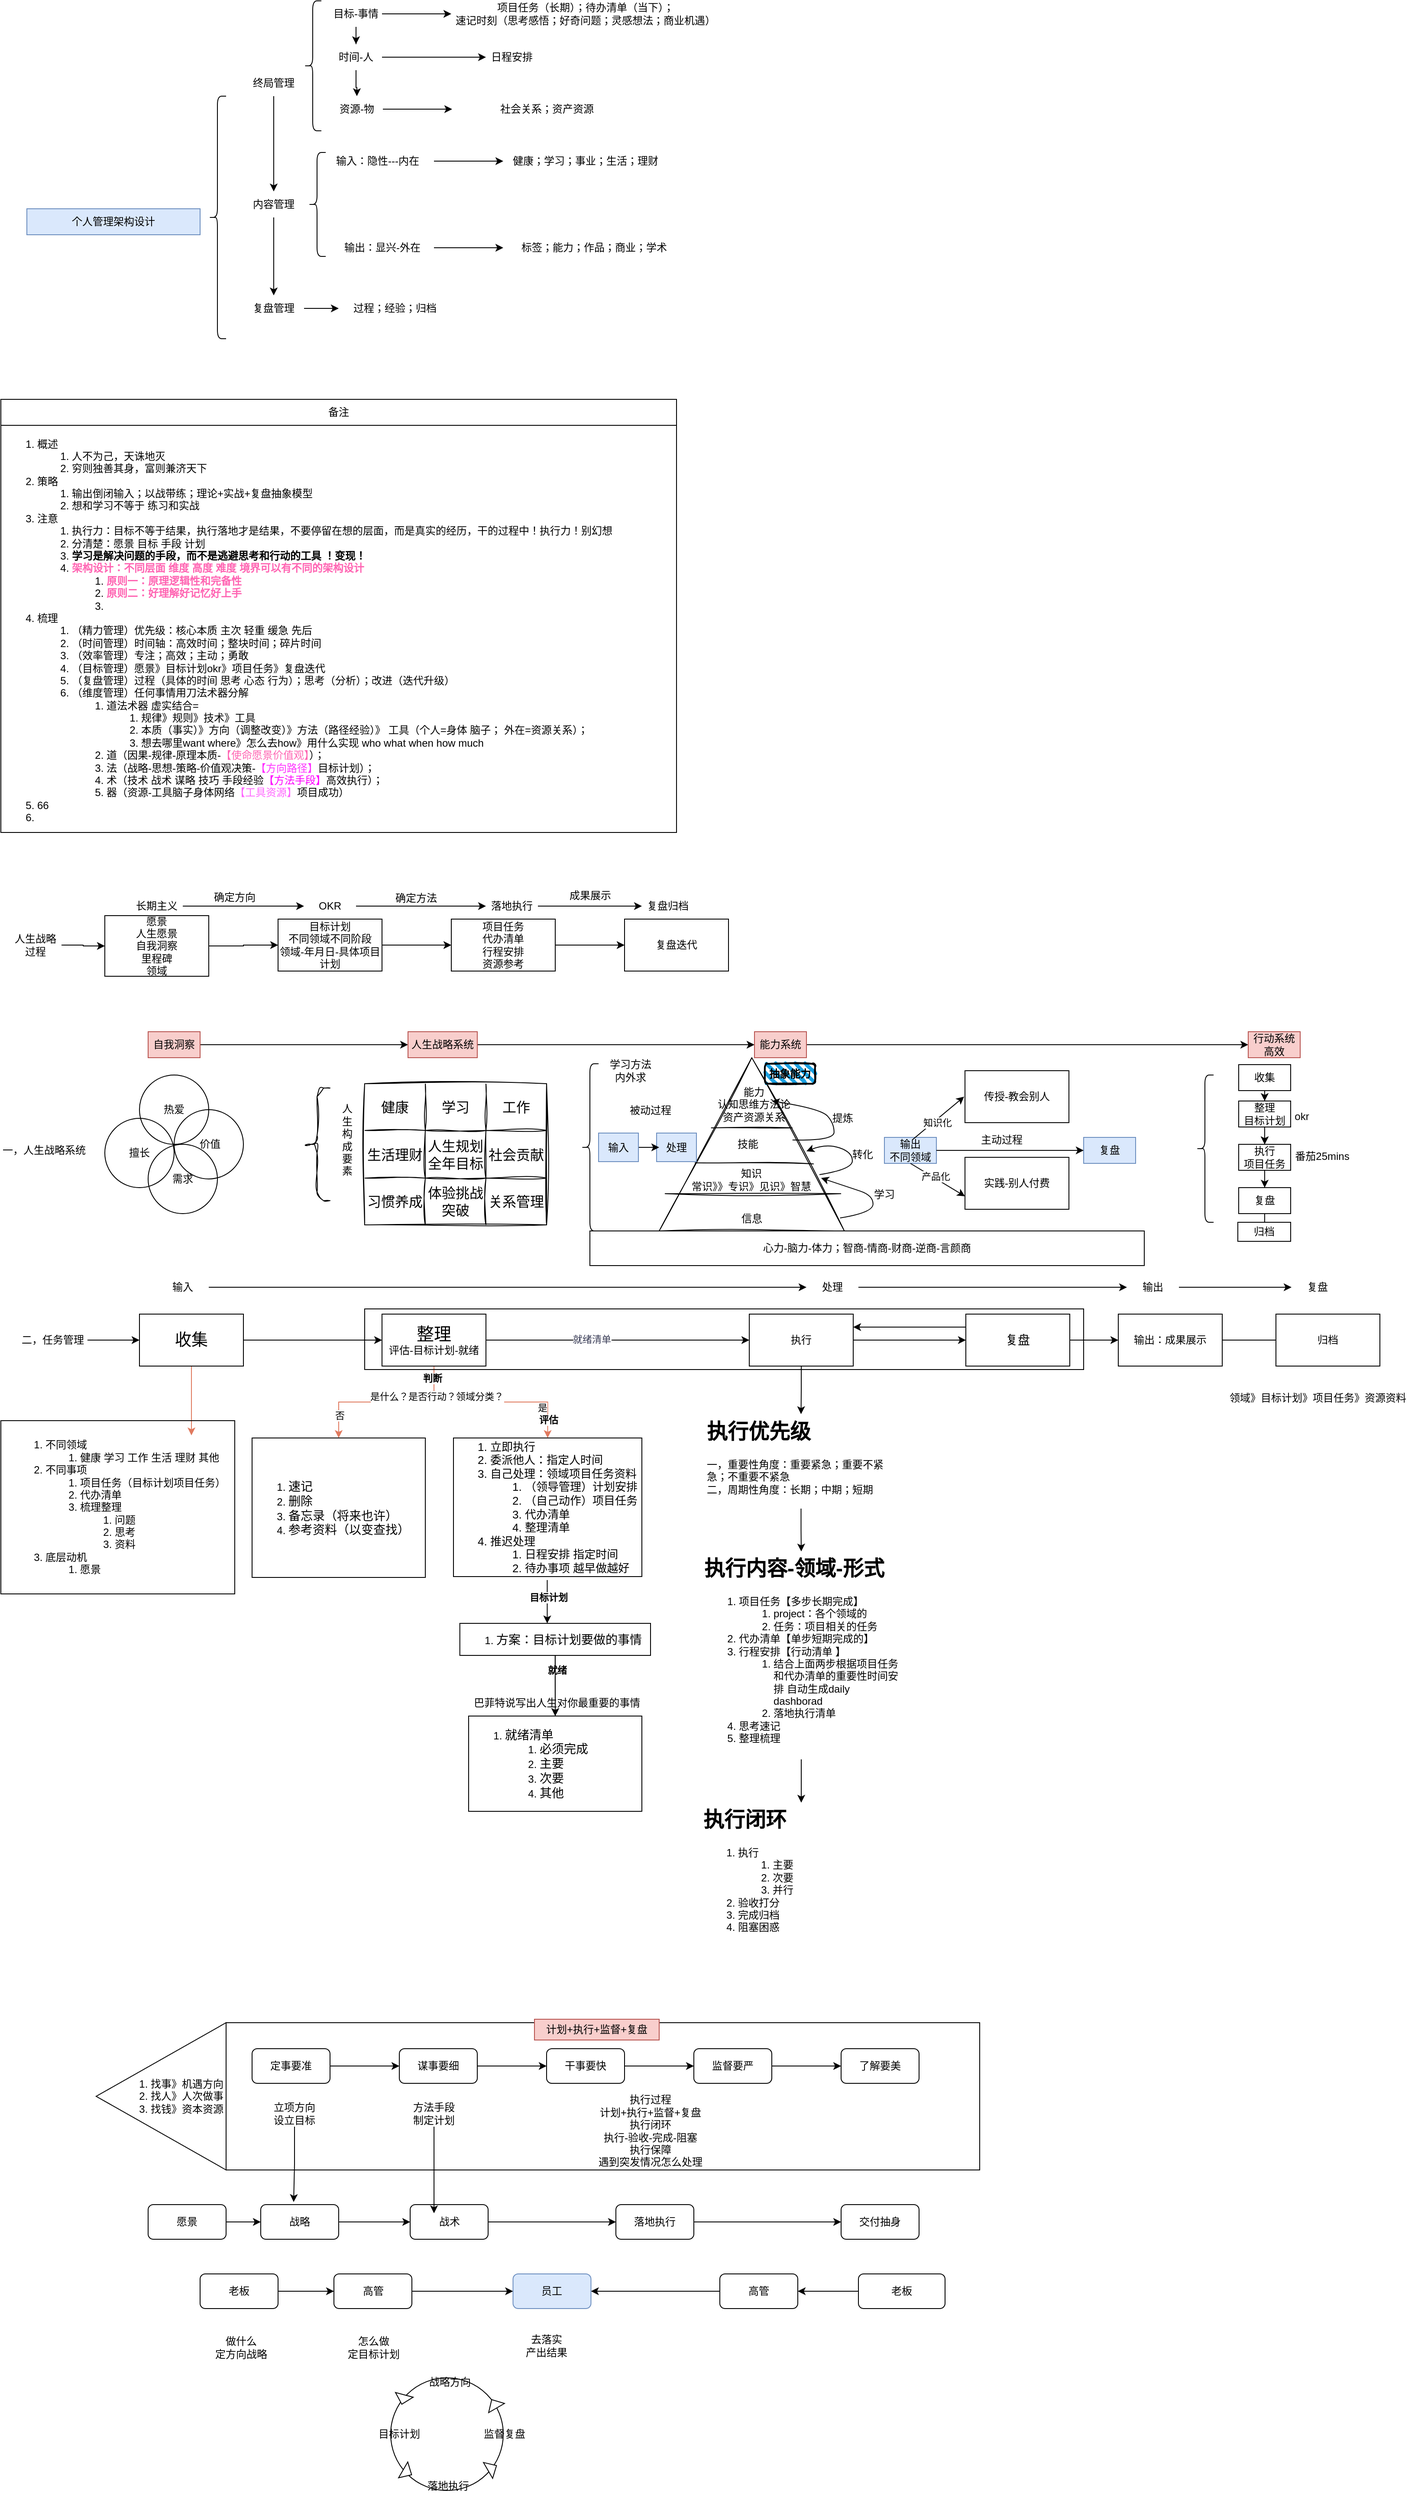 <mxfile version="22.1.21" type="github">
  <diagram name="第 1 页" id="4Qpj_fmBWcSnVKlhVKCQ">
    <mxGraphModel dx="1434" dy="3076" grid="1" gridSize="10" guides="1" tooltips="1" connect="1" arrows="1" fold="1" page="1" pageScale="1" pageWidth="827" pageHeight="1169" math="0" shadow="0">
      <root>
        <mxCell id="0" />
        <mxCell id="1" parent="0" />
        <mxCell id="NZoPy9VmbZLPDRG8ih34-2" value="个人管理架构设计" style="text;html=1;strokeColor=#6c8ebf;fillColor=#dae8fc;align=center;verticalAlign=middle;whiteSpace=wrap;rounded=0;" parent="1" vertex="1">
          <mxGeometry x="30" y="-980" width="200" height="30" as="geometry" />
        </mxCell>
        <mxCell id="NZoPy9VmbZLPDRG8ih34-6" value="" style="edgeStyle=orthogonalEdgeStyle;rounded=0;orthogonalLoop=1;jettySize=auto;html=1;" parent="1" source="NZoPy9VmbZLPDRG8ih34-4" target="NZoPy9VmbZLPDRG8ih34-5" edge="1">
          <mxGeometry relative="1" as="geometry" />
        </mxCell>
        <mxCell id="NZoPy9VmbZLPDRG8ih34-4" value="二，任务管理" style="text;html=1;strokeColor=none;fillColor=none;align=center;verticalAlign=middle;whiteSpace=wrap;rounded=0;" parent="1" vertex="1">
          <mxGeometry x="20" y="311" width="80" height="30" as="geometry" />
        </mxCell>
        <mxCell id="NZoPy9VmbZLPDRG8ih34-8" value="" style="edgeStyle=orthogonalEdgeStyle;rounded=0;orthogonalLoop=1;jettySize=auto;html=1;" parent="1" source="NZoPy9VmbZLPDRG8ih34-5" target="NZoPy9VmbZLPDRG8ih34-7" edge="1">
          <mxGeometry relative="1" as="geometry" />
        </mxCell>
        <mxCell id="NZoPy9VmbZLPDRG8ih34-233" value="" style="edgeStyle=orthogonalEdgeStyle;rounded=0;orthogonalLoop=1;jettySize=auto;html=1;strokeColor=#E07A5F;fontColor=#393C56;fillColor=#F2CC8F;" parent="1" source="NZoPy9VmbZLPDRG8ih34-5" edge="1">
          <mxGeometry relative="1" as="geometry">
            <mxPoint x="220" y="436" as="targetPoint" />
          </mxGeometry>
        </mxCell>
        <mxCell id="NZoPy9VmbZLPDRG8ih34-5" value="&lt;font style=&quot;font-size: 19px;&quot;&gt;收集&lt;/font&gt;" style="whiteSpace=wrap;html=1;" parent="1" vertex="1">
          <mxGeometry x="160" y="296" width="120" height="60" as="geometry" />
        </mxCell>
        <mxCell id="NZoPy9VmbZLPDRG8ih34-10" value="" style="edgeStyle=orthogonalEdgeStyle;rounded=0;orthogonalLoop=1;jettySize=auto;html=1;" parent="1" source="NZoPy9VmbZLPDRG8ih34-7" target="NZoPy9VmbZLPDRG8ih34-9" edge="1">
          <mxGeometry relative="1" as="geometry" />
        </mxCell>
        <mxCell id="NZoPy9VmbZLPDRG8ih34-239" value="就绪清单" style="edgeLabel;html=1;align=center;verticalAlign=middle;resizable=0;points=[];fontColor=#393C56;" parent="NZoPy9VmbZLPDRG8ih34-10" vertex="1" connectable="0">
          <mxGeometry x="-0.2" y="1" relative="1" as="geometry">
            <mxPoint as="offset" />
          </mxGeometry>
        </mxCell>
        <mxCell id="NZoPy9VmbZLPDRG8ih34-235" style="edgeStyle=orthogonalEdgeStyle;rounded=0;orthogonalLoop=1;jettySize=auto;html=1;strokeColor=#E07A5F;fontColor=#393C56;fillColor=#F2CC8F;" parent="1" source="NZoPy9VmbZLPDRG8ih34-7" target="NZoPy9VmbZLPDRG8ih34-234" edge="1">
          <mxGeometry relative="1" as="geometry" />
        </mxCell>
        <mxCell id="NZoPy9VmbZLPDRG8ih34-259" value="否" style="edgeLabel;html=1;align=center;verticalAlign=middle;resizable=0;points=[];" parent="NZoPy9VmbZLPDRG8ih34-235" vertex="1" connectable="0">
          <mxGeometry x="0.729" y="1" relative="1" as="geometry">
            <mxPoint as="offset" />
          </mxGeometry>
        </mxCell>
        <mxCell id="NZoPy9VmbZLPDRG8ih34-237" style="edgeStyle=orthogonalEdgeStyle;rounded=0;orthogonalLoop=1;jettySize=auto;html=1;exitX=0.5;exitY=1;exitDx=0;exitDy=0;strokeColor=#E07A5F;fontColor=#393C56;fillColor=#F2CC8F;" parent="1" source="NZoPy9VmbZLPDRG8ih34-7" target="NZoPy9VmbZLPDRG8ih34-236" edge="1">
          <mxGeometry relative="1" as="geometry" />
        </mxCell>
        <mxCell id="NZoPy9VmbZLPDRG8ih34-258" value="是什么？是否行动？领域分类？" style="edgeLabel;html=1;align=center;verticalAlign=middle;resizable=0;points=[];" parent="NZoPy9VmbZLPDRG8ih34-237" vertex="1" connectable="0">
          <mxGeometry x="-0.68" y="3" relative="1" as="geometry">
            <mxPoint as="offset" />
          </mxGeometry>
        </mxCell>
        <mxCell id="NZoPy9VmbZLPDRG8ih34-260" value="是" style="edgeLabel;html=1;align=center;verticalAlign=middle;resizable=0;points=[];" parent="NZoPy9VmbZLPDRG8ih34-237" vertex="1" connectable="0">
          <mxGeometry x="0.573" y="2" relative="1" as="geometry">
            <mxPoint x="-2" y="8" as="offset" />
          </mxGeometry>
        </mxCell>
        <mxCell id="NZoPy9VmbZLPDRG8ih34-263" value="判断" style="edgeLabel;html=1;align=center;verticalAlign=middle;resizable=0;points=[];fontStyle=1" parent="NZoPy9VmbZLPDRG8ih34-237" vertex="1" connectable="0">
          <mxGeometry x="-0.869" y="-2" relative="1" as="geometry">
            <mxPoint as="offset" />
          </mxGeometry>
        </mxCell>
        <mxCell id="EIUXWZDWdAX_XTMYiimM-34" value="评估" style="edgeLabel;html=1;align=center;verticalAlign=middle;resizable=0;points=[];fontStyle=1" vertex="1" connectable="0" parent="NZoPy9VmbZLPDRG8ih34-237">
          <mxGeometry x="0.796" relative="1" as="geometry">
            <mxPoint as="offset" />
          </mxGeometry>
        </mxCell>
        <mxCell id="NZoPy9VmbZLPDRG8ih34-7" value="&lt;font style=&quot;&quot;&gt;&lt;span style=&quot;font-size: 20px;&quot;&gt;整理&lt;/span&gt;&lt;br&gt;&lt;font style=&quot;font-size: 12px;&quot;&gt;评估-目标计划-就绪&lt;/font&gt;&lt;br&gt;&lt;/font&gt;" style="whiteSpace=wrap;html=1;" parent="1" vertex="1">
          <mxGeometry x="440" y="296" width="120" height="60" as="geometry" />
        </mxCell>
        <mxCell id="NZoPy9VmbZLPDRG8ih34-12" value="" style="edgeStyle=orthogonalEdgeStyle;rounded=0;orthogonalLoop=1;jettySize=auto;html=1;" parent="1" source="NZoPy9VmbZLPDRG8ih34-9" target="NZoPy9VmbZLPDRG8ih34-11" edge="1">
          <mxGeometry relative="1" as="geometry" />
        </mxCell>
        <mxCell id="NZoPy9VmbZLPDRG8ih34-38" value="" style="edgeStyle=orthogonalEdgeStyle;rounded=0;orthogonalLoop=1;jettySize=auto;html=1;" parent="1" source="NZoPy9VmbZLPDRG8ih34-9" target="NZoPy9VmbZLPDRG8ih34-36" edge="1">
          <mxGeometry relative="1" as="geometry" />
        </mxCell>
        <mxCell id="NZoPy9VmbZLPDRG8ih34-9" value="执行" style="whiteSpace=wrap;html=1;" parent="1" vertex="1">
          <mxGeometry x="864" y="296" width="120" height="60" as="geometry" />
        </mxCell>
        <mxCell id="NZoPy9VmbZLPDRG8ih34-14" value="" style="edgeStyle=orthogonalEdgeStyle;rounded=0;orthogonalLoop=1;jettySize=auto;html=1;" parent="1" target="NZoPy9VmbZLPDRG8ih34-13" edge="1">
          <mxGeometry relative="1" as="geometry">
            <mxPoint x="1217" y="340" as="sourcePoint" />
            <Array as="points">
              <mxPoint x="1217" y="320" />
              <mxPoint x="1224" y="320" />
              <mxPoint x="1224" y="326" />
            </Array>
          </mxGeometry>
        </mxCell>
        <mxCell id="NZoPy9VmbZLPDRG8ih34-80" style="edgeStyle=orthogonalEdgeStyle;rounded=0;orthogonalLoop=1;jettySize=auto;html=1;exitX=0;exitY=0.25;exitDx=0;exitDy=0;entryX=1;entryY=0.25;entryDx=0;entryDy=0;" parent="1" source="NZoPy9VmbZLPDRG8ih34-11" target="NZoPy9VmbZLPDRG8ih34-9" edge="1">
          <mxGeometry relative="1" as="geometry" />
        </mxCell>
        <mxCell id="NZoPy9VmbZLPDRG8ih34-11" value="&lt;font style=&quot;font-size: 14px;&quot;&gt;复盘&lt;/font&gt;" style="whiteSpace=wrap;html=1;" parent="1" vertex="1">
          <mxGeometry x="1114" y="296" width="120" height="60" as="geometry" />
        </mxCell>
        <mxCell id="NZoPy9VmbZLPDRG8ih34-83" value="" style="edgeStyle=orthogonalEdgeStyle;rounded=0;orthogonalLoop=1;jettySize=auto;html=1;" parent="1" source="NZoPy9VmbZLPDRG8ih34-13" edge="1">
          <mxGeometry relative="1" as="geometry">
            <mxPoint x="1566" y="326" as="targetPoint" />
          </mxGeometry>
        </mxCell>
        <mxCell id="NZoPy9VmbZLPDRG8ih34-13" value="输出：成果展示" style="whiteSpace=wrap;html=1;" parent="1" vertex="1">
          <mxGeometry x="1290" y="296" width="120" height="60" as="geometry" />
        </mxCell>
        <mxCell id="NZoPy9VmbZLPDRG8ih34-40" value="" style="edgeStyle=orthogonalEdgeStyle;rounded=0;orthogonalLoop=1;jettySize=auto;html=1;" parent="1" source="NZoPy9VmbZLPDRG8ih34-36" target="NZoPy9VmbZLPDRG8ih34-39" edge="1">
          <mxGeometry relative="1" as="geometry">
            <mxPoint x="825" y="631" as="targetPoint" />
          </mxGeometry>
        </mxCell>
        <mxCell id="NZoPy9VmbZLPDRG8ih34-36" value="&lt;h1&gt;执行优先级&lt;/h1&gt;&lt;div&gt;一，重要性角度：重要紧急；重要不紧急；不重要不紧急&lt;/div&gt;&lt;div&gt;二，周期性角度：长期；中期；短期&lt;/div&gt;" style="text;html=1;strokeColor=none;fillColor=none;spacing=5;spacingTop=-20;whiteSpace=wrap;overflow=hidden;rounded=0;" parent="1" vertex="1">
          <mxGeometry x="810" y="411.5" width="227.5" height="109" as="geometry" />
        </mxCell>
        <mxCell id="NZoPy9VmbZLPDRG8ih34-267" value="" style="edgeStyle=orthogonalEdgeStyle;rounded=0;orthogonalLoop=1;jettySize=auto;html=1;" parent="1" source="NZoPy9VmbZLPDRG8ih34-39" target="NZoPy9VmbZLPDRG8ih34-266" edge="1">
          <mxGeometry relative="1" as="geometry" />
        </mxCell>
        <mxCell id="NZoPy9VmbZLPDRG8ih34-39" value="&lt;h1&gt;执行内容-领域-形式&lt;/h1&gt;&lt;div&gt;&lt;ol&gt;&lt;li&gt;项目任务【多步长期完成】&lt;br&gt;&lt;/li&gt;&lt;ol&gt;&lt;li&gt;project：各个领域的&lt;br&gt;&lt;/li&gt;&lt;li&gt;任务：项目相关的任务&lt;/li&gt;&lt;/ol&gt;&lt;li&gt;&lt;span style=&quot;background-color: initial;&quot;&gt;代办清单【单步短期完成的】&lt;/span&gt;&lt;br&gt;&lt;/li&gt;&lt;li&gt;&lt;span style=&quot;background-color: initial;&quot;&gt;行程安排【行动清单 】&lt;/span&gt;&lt;/li&gt;&lt;ol&gt;&lt;li&gt;&lt;span style=&quot;background-color: initial;&quot;&gt;结合上面两步根据项目任务和代办清单的重要性时间安排 自动生成daily dashborad&amp;nbsp;&lt;/span&gt;&lt;/li&gt;&lt;li&gt;落地执行清单&lt;/li&gt;&lt;/ol&gt;&lt;li&gt;思考速记&lt;/li&gt;&lt;li&gt;整理梳理&lt;/li&gt;&lt;/ol&gt;&lt;/div&gt;" style="text;html=1;strokeColor=none;fillColor=none;spacing=5;spacingTop=-20;whiteSpace=wrap;overflow=hidden;rounded=0;" parent="1" vertex="1">
          <mxGeometry x="806.5" y="570" width="235" height="240" as="geometry" />
        </mxCell>
        <mxCell id="NZoPy9VmbZLPDRG8ih34-41" value="一，人生战略系统" style="text;html=1;strokeColor=none;fillColor=none;align=center;verticalAlign=middle;whiteSpace=wrap;rounded=0;" parent="1" vertex="1">
          <mxGeometry y="92" width="100" height="30" as="geometry" />
        </mxCell>
        <mxCell id="NZoPy9VmbZLPDRG8ih34-60" value="" style="edgeStyle=orthogonalEdgeStyle;rounded=0;orthogonalLoop=1;jettySize=auto;html=1;" parent="1" source="NZoPy9VmbZLPDRG8ih34-58" target="NZoPy9VmbZLPDRG8ih34-59" edge="1">
          <mxGeometry relative="1" as="geometry" />
        </mxCell>
        <mxCell id="NZoPy9VmbZLPDRG8ih34-58" value="人生战略过程&lt;br&gt;" style="text;html=1;strokeColor=none;fillColor=none;align=center;verticalAlign=middle;whiteSpace=wrap;rounded=0;" parent="1" vertex="1">
          <mxGeometry x="10" y="-145" width="60" height="30" as="geometry" />
        </mxCell>
        <mxCell id="NZoPy9VmbZLPDRG8ih34-62" value="" style="edgeStyle=orthogonalEdgeStyle;rounded=0;orthogonalLoop=1;jettySize=auto;html=1;" parent="1" source="NZoPy9VmbZLPDRG8ih34-59" target="NZoPy9VmbZLPDRG8ih34-61" edge="1">
          <mxGeometry relative="1" as="geometry" />
        </mxCell>
        <mxCell id="NZoPy9VmbZLPDRG8ih34-59" value="愿景&lt;br&gt;人生愿景&lt;br&gt;自我洞察&lt;br&gt;里程碑&lt;br&gt;领域" style="whiteSpace=wrap;html=1;" parent="1" vertex="1">
          <mxGeometry x="120" y="-164" width="120" height="70" as="geometry" />
        </mxCell>
        <mxCell id="NZoPy9VmbZLPDRG8ih34-64" value="" style="edgeStyle=orthogonalEdgeStyle;rounded=0;orthogonalLoop=1;jettySize=auto;html=1;" parent="1" source="NZoPy9VmbZLPDRG8ih34-61" target="NZoPy9VmbZLPDRG8ih34-63" edge="1">
          <mxGeometry relative="1" as="geometry" />
        </mxCell>
        <mxCell id="NZoPy9VmbZLPDRG8ih34-61" value="目标计划&lt;br&gt;不同领域不同阶段&lt;br&gt;领域-年月日-具体项目计划" style="whiteSpace=wrap;html=1;" parent="1" vertex="1">
          <mxGeometry x="320" y="-160" width="120" height="60" as="geometry" />
        </mxCell>
        <mxCell id="NZoPy9VmbZLPDRG8ih34-66" value="" style="edgeStyle=orthogonalEdgeStyle;rounded=0;orthogonalLoop=1;jettySize=auto;html=1;" parent="1" source="NZoPy9VmbZLPDRG8ih34-63" target="NZoPy9VmbZLPDRG8ih34-65" edge="1">
          <mxGeometry relative="1" as="geometry" />
        </mxCell>
        <mxCell id="NZoPy9VmbZLPDRG8ih34-63" value="项目任务&lt;br&gt;代办清单&lt;br&gt;行程安排&lt;br&gt;资源参考" style="whiteSpace=wrap;html=1;" parent="1" vertex="1">
          <mxGeometry x="520" y="-160" width="120" height="60" as="geometry" />
        </mxCell>
        <mxCell id="NZoPy9VmbZLPDRG8ih34-65" value="复盘迭代" style="whiteSpace=wrap;html=1;" parent="1" vertex="1">
          <mxGeometry x="720" y="-160" width="120" height="60" as="geometry" />
        </mxCell>
        <mxCell id="NZoPy9VmbZLPDRG8ih34-71" style="edgeStyle=orthogonalEdgeStyle;rounded=0;orthogonalLoop=1;jettySize=auto;html=1;entryX=0;entryY=0.5;entryDx=0;entryDy=0;" parent="1" source="NZoPy9VmbZLPDRG8ih34-67" target="NZoPy9VmbZLPDRG8ih34-69" edge="1">
          <mxGeometry relative="1" as="geometry" />
        </mxCell>
        <mxCell id="NZoPy9VmbZLPDRG8ih34-67" value="长期主义" style="text;html=1;strokeColor=none;fillColor=none;align=center;verticalAlign=middle;whiteSpace=wrap;rounded=0;" parent="1" vertex="1">
          <mxGeometry x="150" y="-190" width="60" height="30" as="geometry" />
        </mxCell>
        <mxCell id="NZoPy9VmbZLPDRG8ih34-75" style="edgeStyle=orthogonalEdgeStyle;rounded=0;orthogonalLoop=1;jettySize=auto;html=1;entryX=0;entryY=0.5;entryDx=0;entryDy=0;" parent="1" source="NZoPy9VmbZLPDRG8ih34-69" target="NZoPy9VmbZLPDRG8ih34-70" edge="1">
          <mxGeometry relative="1" as="geometry" />
        </mxCell>
        <mxCell id="NZoPy9VmbZLPDRG8ih34-69" value="OKR" style="text;html=1;strokeColor=none;fillColor=none;align=center;verticalAlign=middle;whiteSpace=wrap;rounded=0;" parent="1" vertex="1">
          <mxGeometry x="350" y="-190" width="60" height="30" as="geometry" />
        </mxCell>
        <mxCell id="NZoPy9VmbZLPDRG8ih34-77" style="edgeStyle=orthogonalEdgeStyle;rounded=0;orthogonalLoop=1;jettySize=auto;html=1;" parent="1" source="NZoPy9VmbZLPDRG8ih34-70" target="NZoPy9VmbZLPDRG8ih34-76" edge="1">
          <mxGeometry relative="1" as="geometry" />
        </mxCell>
        <mxCell id="NZoPy9VmbZLPDRG8ih34-70" value="落地执行" style="text;html=1;strokeColor=none;fillColor=none;align=center;verticalAlign=middle;whiteSpace=wrap;rounded=0;" parent="1" vertex="1">
          <mxGeometry x="560" y="-190" width="60" height="30" as="geometry" />
        </mxCell>
        <mxCell id="NZoPy9VmbZLPDRG8ih34-76" value="复盘归档" style="text;html=1;strokeColor=none;fillColor=none;align=center;verticalAlign=middle;whiteSpace=wrap;rounded=0;" parent="1" vertex="1">
          <mxGeometry x="740" y="-190" width="60" height="30" as="geometry" />
        </mxCell>
        <mxCell id="NZoPy9VmbZLPDRG8ih34-82" value="归档" style="whiteSpace=wrap;html=1;" parent="1" vertex="1">
          <mxGeometry x="1472" y="296" width="120" height="60" as="geometry" />
        </mxCell>
        <mxCell id="NZoPy9VmbZLPDRG8ih34-93" value="备注" style="swimlane;fontStyle=0;childLayout=stackLayout;horizontal=1;startSize=30;horizontalStack=0;resizeParent=1;resizeParentMax=0;resizeLast=0;collapsible=1;marginBottom=0;whiteSpace=wrap;html=1;" parent="1" vertex="1">
          <mxGeometry y="-760" width="780" height="500" as="geometry">
            <mxRectangle x="10" y="-500" width="60" height="30" as="alternateBounds" />
          </mxGeometry>
        </mxCell>
        <mxCell id="NZoPy9VmbZLPDRG8ih34-87" value="&lt;ol&gt;&lt;li&gt;概述&lt;/li&gt;&lt;ol&gt;&lt;li&gt;人不为己，天诛地灭&lt;/li&gt;&lt;li&gt;穷则独善其身，富则兼济天下&lt;/li&gt;&lt;/ol&gt;&lt;li&gt;策略&lt;/li&gt;&lt;ol&gt;&lt;li&gt;输出倒闭输入；以战带练；理论+实战+复盘抽象模型&lt;/li&gt;&lt;li&gt;想和学习不等于 练习和实战&lt;/li&gt;&lt;/ol&gt;&lt;li&gt;注意&lt;/li&gt;&lt;ol&gt;&lt;li&gt;执行力：目标不等于结果，执行落地才是结果，不要停留在想的层面，而是真实的经历，干的过程中！执行力！别幻想&lt;/li&gt;&lt;li&gt;分清楚：愿景 目标 手段 计划&lt;/li&gt;&lt;li&gt;&lt;b&gt;学习是解决问题的手段，而不是逃避思考和行动的工具 ！变现！&lt;/b&gt;&lt;/li&gt;&lt;li&gt;&lt;b&gt;&lt;font color=&quot;#ff66b3&quot;&gt;架构设计：不同层面 维度 高度 难度 境界可以有不同的架构设计&lt;/font&gt;&lt;/b&gt;&lt;/li&gt;&lt;ol&gt;&lt;li&gt;&lt;b&gt;&lt;font color=&quot;#ff66b3&quot;&gt;原则一：原理逻辑性和完备性&lt;/font&gt;&lt;/b&gt;&lt;/li&gt;&lt;li&gt;&lt;b&gt;&lt;font color=&quot;#ff66b3&quot;&gt;原则二：好理解好记忆好上手&lt;/font&gt;&lt;/b&gt;&lt;/li&gt;&lt;li&gt;&lt;b&gt;&lt;font color=&quot;#ff66b3&quot;&gt;&lt;br&gt;&lt;/font&gt;&lt;/b&gt;&lt;/li&gt;&lt;/ol&gt;&lt;/ol&gt;&lt;li&gt;梳理&lt;/li&gt;&lt;ol&gt;&lt;li&gt;（精力管理）优先级：核心本质 主次 轻重 缓急 先后&lt;/li&gt;&lt;li&gt;（时间管理）时间轴：高效时间；整块时间；碎片时间&lt;/li&gt;&lt;li&gt;（效率管理）专注；高效；主动；勇敢&lt;/li&gt;&lt;li&gt;（目标管理）愿景》目标计划okr》项目任务》复盘迭代&lt;/li&gt;&lt;li&gt;（复盘管理）过程（具体的时间 思考 心态 行为）；思考（分析）；改进（迭代升级）&lt;/li&gt;&lt;li&gt;（维度管理）任何事情用刀法术器分解&lt;/li&gt;&lt;ol&gt;&lt;li&gt;道法术器 虚实结合=&lt;/li&gt;&lt;ol&gt;&lt;li&gt;规律》规则》技术》工具&lt;br&gt;&lt;/li&gt;&lt;li&gt;本质（事实）》方向（调整改变）》方法（路径经验）》 工具（个人=身体 脑子； 外在=资源关系）；&lt;br&gt;&lt;/li&gt;&lt;li style=&quot;border-color: var(--border-color);&quot;&gt;想去哪里want where》怎么去how》用什么实现 who what when how much&lt;/li&gt;&lt;/ol&gt;&lt;li&gt;道（因果-规律-原理本质-&lt;font color=&quot;#ff66b3&quot;&gt;【使命愿景价值观】&lt;/font&gt;）；&lt;/li&gt;&lt;li&gt;法（战略-思想-策略-价值观决策-&lt;font color=&quot;#ff33ff&quot;&gt;【方向路径】&lt;/font&gt;目标计划）；&lt;/li&gt;&lt;li&gt;术（技术 战术 谋略 技巧 手段经验&lt;font color=&quot;#ff00ff&quot;&gt;【方法手段】&lt;/font&gt;高效执行）；&lt;/li&gt;&lt;li&gt;器（资源-工具脑子身体网络&lt;font color=&quot;#ff66ff&quot;&gt;【工具资源】&lt;/font&gt;项目成功）&lt;/li&gt;&lt;/ol&gt;&lt;/ol&gt;&lt;li&gt;66&lt;/li&gt;&lt;li&gt;&lt;br&gt;&lt;/li&gt;&lt;/ol&gt;" style="text;strokeColor=none;fillColor=none;html=1;whiteSpace=wrap;verticalAlign=middle;overflow=hidden;" parent="NZoPy9VmbZLPDRG8ih34-93" vertex="1">
          <mxGeometry y="30" width="780" height="470" as="geometry" />
        </mxCell>
        <mxCell id="NZoPy9VmbZLPDRG8ih34-186" value="" style="group" parent="1" vertex="1" connectable="0">
          <mxGeometry x="350" y="35" width="280" height="170" as="geometry" />
        </mxCell>
        <mxCell id="NZoPy9VmbZLPDRG8ih34-42" value="" style="shape=table;startSize=0;container=1;collapsible=0;childLayout=tableLayout;fontSize=16;sketch=1;curveFitting=1;jiggle=2;" parent="NZoPy9VmbZLPDRG8ih34-186" vertex="1">
          <mxGeometry x="70" y="-5" width="210" height="163" as="geometry" />
        </mxCell>
        <mxCell id="NZoPy9VmbZLPDRG8ih34-43" value="" style="shape=tableRow;horizontal=0;startSize=0;swimlaneHead=0;swimlaneBody=0;strokeColor=inherit;top=0;left=0;bottom=0;right=0;collapsible=0;dropTarget=0;fillColor=none;points=[[0,0.5],[1,0.5]];portConstraint=eastwest;fontSize=16;sketch=1;curveFitting=1;jiggle=2;" parent="NZoPy9VmbZLPDRG8ih34-42" vertex="1">
          <mxGeometry width="210" height="54" as="geometry" />
        </mxCell>
        <mxCell id="NZoPy9VmbZLPDRG8ih34-44" value="健康" style="shape=partialRectangle;html=1;whiteSpace=wrap;connectable=0;strokeColor=inherit;overflow=hidden;fillColor=none;top=0;left=0;bottom=0;right=0;pointerEvents=1;fontSize=16;sketch=1;curveFitting=1;jiggle=2;" parent="NZoPy9VmbZLPDRG8ih34-43" vertex="1">
          <mxGeometry width="70" height="54" as="geometry">
            <mxRectangle width="70" height="54" as="alternateBounds" />
          </mxGeometry>
        </mxCell>
        <mxCell id="NZoPy9VmbZLPDRG8ih34-45" value="学习" style="shape=partialRectangle;html=1;whiteSpace=wrap;connectable=0;strokeColor=inherit;overflow=hidden;fillColor=none;top=0;left=0;bottom=0;right=0;pointerEvents=1;fontSize=16;sketch=1;curveFitting=1;jiggle=2;" parent="NZoPy9VmbZLPDRG8ih34-43" vertex="1">
          <mxGeometry x="70" width="70" height="54" as="geometry">
            <mxRectangle width="70" height="54" as="alternateBounds" />
          </mxGeometry>
        </mxCell>
        <mxCell id="NZoPy9VmbZLPDRG8ih34-46" value="工作" style="shape=partialRectangle;html=1;whiteSpace=wrap;connectable=0;strokeColor=inherit;overflow=hidden;fillColor=none;top=0;left=0;bottom=0;right=0;pointerEvents=1;fontSize=16;sketch=1;curveFitting=1;jiggle=2;" parent="NZoPy9VmbZLPDRG8ih34-43" vertex="1">
          <mxGeometry x="140" width="70" height="54" as="geometry">
            <mxRectangle width="70" height="54" as="alternateBounds" />
          </mxGeometry>
        </mxCell>
        <mxCell id="NZoPy9VmbZLPDRG8ih34-47" value="" style="shape=tableRow;horizontal=0;startSize=0;swimlaneHead=0;swimlaneBody=0;strokeColor=inherit;top=0;left=0;bottom=0;right=0;collapsible=0;dropTarget=0;fillColor=none;points=[[0,0.5],[1,0.5]];portConstraint=eastwest;fontSize=16;sketch=1;curveFitting=1;jiggle=2;" parent="NZoPy9VmbZLPDRG8ih34-42" vertex="1">
          <mxGeometry y="54" width="210" height="55" as="geometry" />
        </mxCell>
        <mxCell id="NZoPy9VmbZLPDRG8ih34-48" value="生活理财" style="shape=partialRectangle;html=1;whiteSpace=wrap;connectable=0;strokeColor=inherit;overflow=hidden;fillColor=none;top=0;left=0;bottom=0;right=0;pointerEvents=1;fontSize=16;sketch=1;curveFitting=1;jiggle=2;" parent="NZoPy9VmbZLPDRG8ih34-47" vertex="1">
          <mxGeometry width="70" height="55" as="geometry">
            <mxRectangle width="70" height="55" as="alternateBounds" />
          </mxGeometry>
        </mxCell>
        <mxCell id="NZoPy9VmbZLPDRG8ih34-49" value="人生规划&lt;br&gt;全年目标" style="shape=partialRectangle;html=1;whiteSpace=wrap;connectable=0;strokeColor=inherit;overflow=hidden;fillColor=none;top=0;left=0;bottom=0;right=0;pointerEvents=1;fontSize=16;sketch=1;curveFitting=1;jiggle=2;" parent="NZoPy9VmbZLPDRG8ih34-47" vertex="1">
          <mxGeometry x="70" width="70" height="55" as="geometry">
            <mxRectangle width="70" height="55" as="alternateBounds" />
          </mxGeometry>
        </mxCell>
        <mxCell id="NZoPy9VmbZLPDRG8ih34-50" value="社会贡献" style="shape=partialRectangle;html=1;whiteSpace=wrap;connectable=0;strokeColor=inherit;overflow=hidden;fillColor=none;top=0;left=0;bottom=0;right=0;pointerEvents=1;fontSize=16;sketch=1;curveFitting=1;jiggle=2;" parent="NZoPy9VmbZLPDRG8ih34-47" vertex="1">
          <mxGeometry x="140" width="70" height="55" as="geometry">
            <mxRectangle width="70" height="55" as="alternateBounds" />
          </mxGeometry>
        </mxCell>
        <mxCell id="NZoPy9VmbZLPDRG8ih34-51" value="" style="shape=tableRow;horizontal=0;startSize=0;swimlaneHead=0;swimlaneBody=0;strokeColor=inherit;top=0;left=0;bottom=0;right=0;collapsible=0;dropTarget=0;fillColor=none;points=[[0,0.5],[1,0.5]];portConstraint=eastwest;fontSize=16;sketch=1;curveFitting=1;jiggle=2;" parent="NZoPy9VmbZLPDRG8ih34-42" vertex="1">
          <mxGeometry y="109" width="210" height="54" as="geometry" />
        </mxCell>
        <mxCell id="NZoPy9VmbZLPDRG8ih34-52" value="习惯养成" style="shape=partialRectangle;html=1;whiteSpace=wrap;connectable=0;strokeColor=inherit;overflow=hidden;fillColor=none;top=0;left=0;bottom=0;right=0;pointerEvents=1;fontSize=16;sketch=1;curveFitting=1;jiggle=2;" parent="NZoPy9VmbZLPDRG8ih34-51" vertex="1">
          <mxGeometry width="70" height="54" as="geometry">
            <mxRectangle width="70" height="54" as="alternateBounds" />
          </mxGeometry>
        </mxCell>
        <mxCell id="NZoPy9VmbZLPDRG8ih34-53" value="体验挑战突破" style="shape=partialRectangle;html=1;whiteSpace=wrap;connectable=0;strokeColor=inherit;overflow=hidden;fillColor=none;top=0;left=0;bottom=0;right=0;pointerEvents=1;fontSize=16;sketch=1;curveFitting=1;jiggle=2;" parent="NZoPy9VmbZLPDRG8ih34-51" vertex="1">
          <mxGeometry x="70" width="70" height="54" as="geometry">
            <mxRectangle width="70" height="54" as="alternateBounds" />
          </mxGeometry>
        </mxCell>
        <mxCell id="NZoPy9VmbZLPDRG8ih34-54" value="关系管理" style="shape=partialRectangle;html=1;whiteSpace=wrap;connectable=0;strokeColor=inherit;overflow=hidden;fillColor=none;top=0;left=0;bottom=0;right=0;pointerEvents=1;fontSize=16;sketch=1;curveFitting=1;jiggle=2;" parent="NZoPy9VmbZLPDRG8ih34-51" vertex="1">
          <mxGeometry x="140" width="70" height="54" as="geometry">
            <mxRectangle width="70" height="54" as="alternateBounds" />
          </mxGeometry>
        </mxCell>
        <mxCell id="NZoPy9VmbZLPDRG8ih34-55" value="" style="shape=singleArrow;whiteSpace=wrap;html=1;arrowWidth=0.4;arrowSize=0.4;" parent="NZoPy9VmbZLPDRG8ih34-51" vertex="1">
          <mxGeometry x="210" height="54" as="geometry">
            <mxRectangle width="NaN" height="54" as="alternateBounds" />
          </mxGeometry>
        </mxCell>
        <mxCell id="NZoPy9VmbZLPDRG8ih34-103" value="" style="shape=curlyBracket;whiteSpace=wrap;html=1;rounded=1;labelPosition=left;verticalLabelPosition=middle;align=right;verticalAlign=middle;sketch=1;curveFitting=1;jiggle=2;" parent="NZoPy9VmbZLPDRG8ih34-186" vertex="1">
          <mxGeometry width="30" height="130" as="geometry" />
        </mxCell>
        <mxCell id="NZoPy9VmbZLPDRG8ih34-104" value="人&lt;br&gt;生&lt;br&gt;构&lt;br&gt;成&lt;br&gt;要&lt;br&gt;素" style="text;html=1;strokeColor=none;fillColor=none;align=center;verticalAlign=middle;whiteSpace=wrap;rounded=0;sketch=1;curveFitting=1;jiggle=2;" parent="NZoPy9VmbZLPDRG8ih34-186" vertex="1">
          <mxGeometry x="20" y="10" width="60" height="100" as="geometry" />
        </mxCell>
        <mxCell id="NZoPy9VmbZLPDRG8ih34-187" value="" style="group" parent="1" vertex="1" connectable="0">
          <mxGeometry x="120" y="20" width="160" height="160" as="geometry" />
        </mxCell>
        <mxCell id="NZoPy9VmbZLPDRG8ih34-99" value="热爱" style="ellipse;whiteSpace=wrap;html=1;aspect=fixed;fillStyle=auto;fillColor=none;" parent="NZoPy9VmbZLPDRG8ih34-187" vertex="1">
          <mxGeometry x="40" width="80" height="80" as="geometry" />
        </mxCell>
        <mxCell id="NZoPy9VmbZLPDRG8ih34-100" value="擅长" style="ellipse;whiteSpace=wrap;html=1;aspect=fixed;fillColor=none;" parent="NZoPy9VmbZLPDRG8ih34-187" vertex="1">
          <mxGeometry y="50" width="80" height="80" as="geometry" />
        </mxCell>
        <mxCell id="NZoPy9VmbZLPDRG8ih34-101" value="&amp;nbsp;价值" style="ellipse;whiteSpace=wrap;html=1;aspect=fixed;fillColor=none;" parent="NZoPy9VmbZLPDRG8ih34-187" vertex="1">
          <mxGeometry x="80" y="40" width="80" height="80" as="geometry" />
        </mxCell>
        <mxCell id="NZoPy9VmbZLPDRG8ih34-102" value="需求" style="ellipse;whiteSpace=wrap;html=1;aspect=fixed;fillColor=none;" parent="NZoPy9VmbZLPDRG8ih34-187" vertex="1">
          <mxGeometry x="50" y="80" width="80" height="80" as="geometry" />
        </mxCell>
        <mxCell id="NZoPy9VmbZLPDRG8ih34-190" value="" style="edgeStyle=orthogonalEdgeStyle;rounded=0;orthogonalLoop=1;jettySize=auto;html=1;" parent="1" source="NZoPy9VmbZLPDRG8ih34-188" target="NZoPy9VmbZLPDRG8ih34-189" edge="1">
          <mxGeometry relative="1" as="geometry" />
        </mxCell>
        <mxCell id="NZoPy9VmbZLPDRG8ih34-188" value="自我洞察" style="text;html=1;strokeColor=#b85450;fillColor=#f8cecc;align=center;verticalAlign=middle;whiteSpace=wrap;rounded=0;" parent="1" vertex="1">
          <mxGeometry x="170" y="-30" width="60" height="30" as="geometry" />
        </mxCell>
        <mxCell id="NZoPy9VmbZLPDRG8ih34-192" value="" style="edgeStyle=orthogonalEdgeStyle;rounded=0;orthogonalLoop=1;jettySize=auto;html=1;" parent="1" source="NZoPy9VmbZLPDRG8ih34-189" target="NZoPy9VmbZLPDRG8ih34-191" edge="1">
          <mxGeometry relative="1" as="geometry" />
        </mxCell>
        <mxCell id="NZoPy9VmbZLPDRG8ih34-189" value="人生战略系统" style="text;html=1;strokeColor=#b85450;fillColor=#f8cecc;align=center;verticalAlign=middle;whiteSpace=wrap;rounded=0;" parent="1" vertex="1">
          <mxGeometry x="470" y="-30" width="80" height="30" as="geometry" />
        </mxCell>
        <mxCell id="NZoPy9VmbZLPDRG8ih34-194" value="" style="edgeStyle=orthogonalEdgeStyle;rounded=0;orthogonalLoop=1;jettySize=auto;html=1;" parent="1" source="NZoPy9VmbZLPDRG8ih34-191" target="NZoPy9VmbZLPDRG8ih34-193" edge="1">
          <mxGeometry relative="1" as="geometry" />
        </mxCell>
        <mxCell id="NZoPy9VmbZLPDRG8ih34-191" value="能力系统" style="text;html=1;strokeColor=#b85450;fillColor=#f8cecc;align=center;verticalAlign=middle;whiteSpace=wrap;rounded=0;" parent="1" vertex="1">
          <mxGeometry x="870" y="-30" width="60" height="30" as="geometry" />
        </mxCell>
        <mxCell id="NZoPy9VmbZLPDRG8ih34-193" value="行动系统高效" style="text;html=1;strokeColor=#b85450;fillColor=#f8cecc;align=center;verticalAlign=middle;whiteSpace=wrap;rounded=0;" parent="1" vertex="1">
          <mxGeometry x="1440" y="-30" width="60" height="30" as="geometry" />
        </mxCell>
        <mxCell id="NZoPy9VmbZLPDRG8ih34-204" value="" style="shape=curlyBracket;whiteSpace=wrap;html=1;rounded=1;labelPosition=left;verticalLabelPosition=middle;align=right;verticalAlign=middle;" parent="1" vertex="1">
          <mxGeometry x="1380" y="20" width="20" height="170" as="geometry" />
        </mxCell>
        <mxCell id="NZoPy9VmbZLPDRG8ih34-207" value="" style="edgeStyle=orthogonalEdgeStyle;rounded=0;orthogonalLoop=1;jettySize=auto;html=1;" parent="1" source="NZoPy9VmbZLPDRG8ih34-205" target="NZoPy9VmbZLPDRG8ih34-206" edge="1">
          <mxGeometry relative="1" as="geometry" />
        </mxCell>
        <mxCell id="NZoPy9VmbZLPDRG8ih34-205" value="收集" style="rounded=0;whiteSpace=wrap;html=1;" parent="1" vertex="1">
          <mxGeometry x="1429" y="8" width="60" height="30" as="geometry" />
        </mxCell>
        <mxCell id="NZoPy9VmbZLPDRG8ih34-209" value="" style="edgeStyle=orthogonalEdgeStyle;rounded=0;orthogonalLoop=1;jettySize=auto;html=1;" parent="1" source="NZoPy9VmbZLPDRG8ih34-206" target="NZoPy9VmbZLPDRG8ih34-208" edge="1">
          <mxGeometry relative="1" as="geometry" />
        </mxCell>
        <mxCell id="NZoPy9VmbZLPDRG8ih34-210" value="" style="edgeStyle=orthogonalEdgeStyle;rounded=0;orthogonalLoop=1;jettySize=auto;html=1;" parent="1" source="NZoPy9VmbZLPDRG8ih34-206" target="NZoPy9VmbZLPDRG8ih34-208" edge="1">
          <mxGeometry relative="1" as="geometry" />
        </mxCell>
        <mxCell id="NZoPy9VmbZLPDRG8ih34-206" value="整理&lt;br&gt;目标计划" style="rounded=0;whiteSpace=wrap;html=1;" parent="1" vertex="1">
          <mxGeometry x="1429" y="50" width="60" height="30" as="geometry" />
        </mxCell>
        <mxCell id="NZoPy9VmbZLPDRG8ih34-212" value="" style="edgeStyle=orthogonalEdgeStyle;rounded=0;orthogonalLoop=1;jettySize=auto;html=1;" parent="1" source="NZoPy9VmbZLPDRG8ih34-208" target="NZoPy9VmbZLPDRG8ih34-211" edge="1">
          <mxGeometry relative="1" as="geometry" />
        </mxCell>
        <mxCell id="NZoPy9VmbZLPDRG8ih34-208" value="执行&lt;br&gt;项目任务" style="rounded=0;whiteSpace=wrap;html=1;" parent="1" vertex="1">
          <mxGeometry x="1429" y="100" width="60" height="30" as="geometry" />
        </mxCell>
        <mxCell id="NZoPy9VmbZLPDRG8ih34-214" value="" style="edgeStyle=orthogonalEdgeStyle;rounded=0;orthogonalLoop=1;jettySize=auto;html=1;" parent="1" source="NZoPy9VmbZLPDRG8ih34-211" target="NZoPy9VmbZLPDRG8ih34-213" edge="1">
          <mxGeometry relative="1" as="geometry" />
        </mxCell>
        <mxCell id="NZoPy9VmbZLPDRG8ih34-211" value="复盘" style="rounded=0;whiteSpace=wrap;html=1;" parent="1" vertex="1">
          <mxGeometry x="1429" y="150" width="60" height="30" as="geometry" />
        </mxCell>
        <mxCell id="NZoPy9VmbZLPDRG8ih34-213" value="归档" style="rounded=0;whiteSpace=wrap;html=1;" parent="1" vertex="1">
          <mxGeometry x="1428" y="190" width="61" height="22" as="geometry" />
        </mxCell>
        <mxCell id="NZoPy9VmbZLPDRG8ih34-220" value="okr" style="text;html=1;strokeColor=none;fillColor=none;align=center;verticalAlign=middle;whiteSpace=wrap;rounded=0;" parent="1" vertex="1">
          <mxGeometry x="1472" y="53" width="60" height="30" as="geometry" />
        </mxCell>
        <mxCell id="NZoPy9VmbZLPDRG8ih34-221" value="番茄25mins" style="text;html=1;strokeColor=none;fillColor=none;align=center;verticalAlign=middle;whiteSpace=wrap;rounded=0;" parent="1" vertex="1">
          <mxGeometry x="1485" y="99" width="81" height="30" as="geometry" />
        </mxCell>
        <mxCell id="NZoPy9VmbZLPDRG8ih34-234" value="&lt;ol&gt;&lt;li&gt;&lt;span style=&quot;font-size: 14px;&quot;&gt;速记&lt;/span&gt;&lt;/li&gt;&lt;li&gt;&lt;span style=&quot;font-size: 14px;&quot;&gt;删除&lt;/span&gt;&lt;/li&gt;&lt;li&gt;&lt;span style=&quot;font-size: 14px;&quot;&gt;备忘录（将来也许）&lt;/span&gt;&lt;/li&gt;&lt;li&gt;&lt;span style=&quot;font-size: 14px;&quot;&gt;参考资料（以变查找）&lt;/span&gt;&lt;/li&gt;&lt;/ol&gt;" style="whiteSpace=wrap;html=1;align=left;" parent="1" vertex="1">
          <mxGeometry x="290" y="439" width="200" height="161" as="geometry" />
        </mxCell>
        <mxCell id="NZoPy9VmbZLPDRG8ih34-236" value="&lt;div style=&quot;font-size: 13px;&quot;&gt;&lt;ol&gt;&lt;li&gt;&lt;span style=&quot;&quot;&gt;立即执行&lt;/span&gt;&lt;/li&gt;&lt;li&gt;委派他人：指定人时间&lt;/li&gt;&lt;li style=&quot;border-color: var(--border-color);&quot;&gt;自己处理：领域项目任务资料&lt;/li&gt;&lt;ol&gt;&lt;li style=&quot;border-color: var(--border-color);&quot;&gt;（领导管理）计划安排&lt;/li&gt;&lt;li style=&quot;border-color: var(--border-color);&quot;&gt;（自己动作）项目任务&lt;/li&gt;&lt;li style=&quot;border-color: var(--border-color);&quot;&gt;代办清单&lt;/li&gt;&lt;li style=&quot;border-color: var(--border-color);&quot;&gt;整理清单&lt;/li&gt;&lt;/ol&gt;&lt;li&gt;推迟处理&lt;/li&gt;&lt;ol&gt;&lt;li&gt;日程安排 指定时间&lt;/li&gt;&lt;li&gt;待办事项 越早做越好&lt;/li&gt;&lt;/ol&gt;&lt;/ol&gt;&lt;/div&gt;" style="whiteSpace=wrap;html=1;align=left;fillColor=none;" parent="1" vertex="1">
          <mxGeometry x="522.5" y="439" width="217.5" height="160" as="geometry" />
        </mxCell>
        <mxCell id="NZoPy9VmbZLPDRG8ih34-256" value="&lt;ol&gt;&lt;li style=&quot;text-align: left;&quot;&gt;不同领域&lt;/li&gt;&lt;ol&gt;&lt;li style=&quot;text-align: left;&quot;&gt;健康 学习 工作 生活 理财 其他&lt;/li&gt;&lt;/ol&gt;&lt;li style=&quot;text-align: left;&quot;&gt;不同事项&lt;/li&gt;&lt;ol&gt;&lt;li&gt;项目任务（目标计划项目任务）&lt;/li&gt;&lt;li style=&quot;text-align: left;&quot;&gt;代办清单&lt;/li&gt;&lt;li style=&quot;text-align: left;&quot;&gt;梳理整理&lt;/li&gt;&lt;ol&gt;&lt;li style=&quot;text-align: left;&quot;&gt;问题&lt;/li&gt;&lt;li style=&quot;text-align: left;&quot;&gt;思考&lt;/li&gt;&lt;li style=&quot;text-align: left;&quot;&gt;资料&lt;/li&gt;&lt;/ol&gt;&lt;/ol&gt;&lt;li style=&quot;text-align: left;&quot;&gt;底层动机&lt;/li&gt;&lt;ol&gt;&lt;li style=&quot;text-align: left;&quot;&gt;愿景&lt;/li&gt;&lt;/ol&gt;&lt;/ol&gt;" style="text;html=1;align=center;verticalAlign=middle;resizable=0;points=[];autosize=1;strokeColor=default;fillColor=none;" parent="1" vertex="1">
          <mxGeometry y="419" width="270" height="200" as="geometry" />
        </mxCell>
        <mxCell id="NZoPy9VmbZLPDRG8ih34-262" value="" style="group" parent="1" vertex="1" connectable="0">
          <mxGeometry x="670" width="650" height="240" as="geometry" />
        </mxCell>
        <mxCell id="NZoPy9VmbZLPDRG8ih34-170" value="输出&lt;br&gt;不同领域" style="text;html=1;align=center;verticalAlign=middle;whiteSpace=wrap;rounded=0;fillColor=#dae8fc;strokeColor=#6c8ebf;" parent="NZoPy9VmbZLPDRG8ih34-262" vertex="1">
          <mxGeometry x="350" y="92" width="60" height="30" as="geometry" />
        </mxCell>
        <mxCell id="NZoPy9VmbZLPDRG8ih34-176" value="传授-教会别人" style="whiteSpace=wrap;html=1;" parent="NZoPy9VmbZLPDRG8ih34-262" vertex="1">
          <mxGeometry x="443.02" y="15" width="120" height="60" as="geometry" />
        </mxCell>
        <mxCell id="NZoPy9VmbZLPDRG8ih34-178" value="实践-别人付费" style="whiteSpace=wrap;html=1;" parent="NZoPy9VmbZLPDRG8ih34-262" vertex="1">
          <mxGeometry x="443.02" y="115" width="120" height="60" as="geometry" />
        </mxCell>
        <mxCell id="NZoPy9VmbZLPDRG8ih34-182" value="" style="endArrow=classic;html=1;rounded=0;" parent="NZoPy9VmbZLPDRG8ih34-262" edge="1">
          <mxGeometry width="50" height="50" relative="1" as="geometry">
            <mxPoint x="382.02" y="95" as="sourcePoint" />
            <mxPoint x="442.02" y="45" as="targetPoint" />
          </mxGeometry>
        </mxCell>
        <mxCell id="NZoPy9VmbZLPDRG8ih34-185" value="知识化" style="edgeLabel;html=1;align=center;verticalAlign=middle;resizable=0;points=[];" parent="NZoPy9VmbZLPDRG8ih34-182" vertex="1" connectable="0">
          <mxGeometry x="-0.085" y="-2" relative="1" as="geometry">
            <mxPoint y="1" as="offset" />
          </mxGeometry>
        </mxCell>
        <mxCell id="NZoPy9VmbZLPDRG8ih34-183" value="" style="endArrow=classic;html=1;rounded=0;entryX=0;entryY=0.75;entryDx=0;entryDy=0;exitX=0.633;exitY=1;exitDx=0;exitDy=0;exitPerimeter=0;" parent="NZoPy9VmbZLPDRG8ih34-262" target="NZoPy9VmbZLPDRG8ih34-178" edge="1">
          <mxGeometry width="50" height="50" relative="1" as="geometry">
            <mxPoint x="380" y="122" as="sourcePoint" />
            <mxPoint x="442.02" y="75" as="targetPoint" />
          </mxGeometry>
        </mxCell>
        <mxCell id="NZoPy9VmbZLPDRG8ih34-184" value="产品化" style="edgeLabel;html=1;align=center;verticalAlign=middle;resizable=0;points=[];" parent="NZoPy9VmbZLPDRG8ih34-183" vertex="1" connectable="0">
          <mxGeometry x="-0.114" y="2" relative="1" as="geometry">
            <mxPoint as="offset" />
          </mxGeometry>
        </mxCell>
        <mxCell id="NZoPy9VmbZLPDRG8ih34-135" value="" style="group" parent="NZoPy9VmbZLPDRG8ih34-262" vertex="1" connectable="0">
          <mxGeometry x="80" y="10" width="300" height="190" as="geometry" />
        </mxCell>
        <mxCell id="NZoPy9VmbZLPDRG8ih34-116" value="" style="group" parent="NZoPy9VmbZLPDRG8ih34-135" vertex="1" connectable="0">
          <mxGeometry width="280" height="190" as="geometry" />
        </mxCell>
        <mxCell id="NZoPy9VmbZLPDRG8ih34-134" value="" style="group" parent="NZoPy9VmbZLPDRG8ih34-116" vertex="1" connectable="0">
          <mxGeometry x="10" y="-10" width="250" height="200" as="geometry" />
        </mxCell>
        <mxCell id="NZoPy9VmbZLPDRG8ih34-110" value="" style="triangle;whiteSpace=wrap;html=1;rotation=-90;rounded=0;shadow=0;sketch=1;curveFitting=1;jiggle=2;" parent="NZoPy9VmbZLPDRG8ih34-134" vertex="1">
          <mxGeometry x="6.875" y="-6.875" width="200" height="213.75" as="geometry" />
        </mxCell>
        <mxCell id="NZoPy9VmbZLPDRG8ih34-111" value="" style="endArrow=none;html=1;rounded=0;exitX=0.393;exitY=0.194;exitDx=0;exitDy=0;entryX=0.387;entryY=0.833;entryDx=0;entryDy=0;exitPerimeter=0;entryPerimeter=0;sketch=1;curveFitting=1;jiggle=2;" parent="NZoPy9VmbZLPDRG8ih34-134" source="NZoPy9VmbZLPDRG8ih34-110" target="NZoPy9VmbZLPDRG8ih34-110" edge="1">
          <mxGeometry width="50" height="50" relative="1" as="geometry">
            <mxPoint x="46.875" y="119" as="sourcePoint" />
            <mxPoint x="166.875" y="119" as="targetPoint" />
          </mxGeometry>
        </mxCell>
        <mxCell id="NZoPy9VmbZLPDRG8ih34-112" value="" style="endArrow=none;html=1;rounded=0;exitX=0.5;exitY=0;exitDx=0;exitDy=0;entryX=0.133;entryY=0.928;entryDx=0;entryDy=0;entryPerimeter=0;sketch=1;curveFitting=1;jiggle=2;" parent="NZoPy9VmbZLPDRG8ih34-134" edge="1">
          <mxGeometry width="50" height="50" relative="1" as="geometry">
            <mxPoint x="6.875" y="157" as="sourcePoint" />
            <mxPoint x="209.595" y="157.059" as="targetPoint" />
          </mxGeometry>
        </mxCell>
        <mxCell id="NZoPy9VmbZLPDRG8ih34-113" value="" style="endArrow=none;html=1;rounded=0;sketch=1;curveFitting=1;jiggle=2;" parent="NZoPy9VmbZLPDRG8ih34-134" edge="1">
          <mxGeometry width="50" height="50" relative="1" as="geometry">
            <mxPoint x="60.208" y="81" as="sourcePoint" />
            <mxPoint x="153.542" y="81" as="targetPoint" />
          </mxGeometry>
        </mxCell>
        <mxCell id="NZoPy9VmbZLPDRG8ih34-117" value="信息" style="text;html=1;strokeColor=none;fillColor=none;align=center;verticalAlign=middle;whiteSpace=wrap;rounded=0;" parent="NZoPy9VmbZLPDRG8ih34-134" vertex="1">
          <mxGeometry x="76.875" y="170.938" width="60" height="30" as="geometry" />
        </mxCell>
        <mxCell id="NZoPy9VmbZLPDRG8ih34-124" value="知识&lt;br&gt;常识》》专识》见识》智慧" style="text;html=1;strokeColor=none;fillColor=none;align=center;verticalAlign=middle;whiteSpace=wrap;rounded=0;" parent="NZoPy9VmbZLPDRG8ih34-134" vertex="1">
          <mxGeometry x="30.875" y="125.938" width="151" height="30" as="geometry" />
        </mxCell>
        <mxCell id="NZoPy9VmbZLPDRG8ih34-125" value="技能" style="text;html=1;align=center;verticalAlign=middle;resizable=0;points=[];autosize=1;strokeColor=none;fillColor=none;" parent="NZoPy9VmbZLPDRG8ih34-134" vertex="1">
          <mxGeometry x="76.875" y="84.998" width="50" height="30" as="geometry" />
        </mxCell>
        <mxCell id="NZoPy9VmbZLPDRG8ih34-126" value="能力&lt;br&gt;认知思维方法论&lt;br&gt;资产资源关系" style="text;html=1;align=center;verticalAlign=middle;resizable=0;points=[];autosize=1;strokeColor=none;fillColor=none;sketch=1;curveFitting=1;jiggle=2;" parent="NZoPy9VmbZLPDRG8ih34-134" vertex="1">
          <mxGeometry x="53.875" y="23.938" width="110" height="60" as="geometry" />
        </mxCell>
        <mxCell id="NZoPy9VmbZLPDRG8ih34-128" value="" style="curved=1;endArrow=classic;html=1;rounded=0;exitX=0.075;exitY=0.977;exitDx=0;exitDy=0;exitPerimeter=0;" parent="NZoPy9VmbZLPDRG8ih34-134" source="NZoPy9VmbZLPDRG8ih34-110" edge="1">
          <mxGeometry width="50" height="50" relative="1" as="geometry">
            <mxPoint x="216.875" y="198.938" as="sourcePoint" />
            <mxPoint x="186.875" y="138.938" as="targetPoint" />
            <Array as="points">
              <mxPoint x="246.875" y="178.938" />
              <mxPoint x="246.875" y="158.938" />
              <mxPoint x="216.875" y="148.938" />
            </Array>
          </mxGeometry>
        </mxCell>
        <mxCell id="NZoPy9VmbZLPDRG8ih34-130" value="" style="curved=1;endArrow=classic;html=1;rounded=0;exitX=0.525;exitY=0.72;exitDx=0;exitDy=0;exitPerimeter=0;" parent="NZoPy9VmbZLPDRG8ih34-134" source="NZoPy9VmbZLPDRG8ih34-110" edge="1">
          <mxGeometry width="50" height="50" relative="1" as="geometry">
            <mxPoint x="166.875" y="88.938" as="sourcePoint" />
            <mxPoint x="130" y="50" as="targetPoint" />
            <Array as="points">
              <mxPoint x="201.875" y="95.938" />
              <mxPoint x="201.875" y="75.938" />
              <mxPoint x="186.875" y="58.938" />
              <mxPoint x="130" y="50" />
            </Array>
          </mxGeometry>
        </mxCell>
        <mxCell id="NZoPy9VmbZLPDRG8ih34-131" value="提炼" style="text;html=1;strokeColor=none;fillColor=none;align=center;verticalAlign=middle;whiteSpace=wrap;rounded=0;" parent="NZoPy9VmbZLPDRG8ih34-134" vertex="1">
          <mxGeometry x="181.875" y="54.998" width="60" height="30" as="geometry" />
        </mxCell>
        <mxCell id="NZoPy9VmbZLPDRG8ih34-201" value="处理" style="rounded=0;whiteSpace=wrap;html=1;fillColor=#dae8fc;strokeColor=#6c8ebf;" parent="NZoPy9VmbZLPDRG8ih34-134" vertex="1">
          <mxGeometry x="-3" y="87" width="46" height="33" as="geometry" />
        </mxCell>
        <mxCell id="NZoPy9VmbZLPDRG8ih34-261" value="&lt;b&gt;抽象能力&lt;/b&gt;" style="rounded=1;whiteSpace=wrap;html=1;strokeWidth=2;fillWeight=4;hachureGap=8;hachureAngle=45;fillColor=#1ba1e2;sketch=1;" parent="NZoPy9VmbZLPDRG8ih34-134" vertex="1">
          <mxGeometry x="122" y="7" width="58" height="23" as="geometry" />
        </mxCell>
        <mxCell id="NZoPy9VmbZLPDRG8ih34-129" value="" style="curved=1;endArrow=classic;html=1;rounded=0;exitX=0.075;exitY=0.977;exitDx=0;exitDy=0;exitPerimeter=0;" parent="NZoPy9VmbZLPDRG8ih34-135" edge="1">
          <mxGeometry width="50" height="50" relative="1" as="geometry">
            <mxPoint x="195" y="125" as="sourcePoint" />
            <mxPoint x="180" y="98" as="targetPoint" />
            <Array as="points">
              <mxPoint x="233" y="119" />
              <mxPoint x="233" y="99" />
              <mxPoint x="203" y="89" />
            </Array>
          </mxGeometry>
        </mxCell>
        <mxCell id="NZoPy9VmbZLPDRG8ih34-132" value="转化" style="text;html=1;strokeColor=none;fillColor=none;align=center;verticalAlign=middle;whiteSpace=wrap;rounded=0;" parent="NZoPy9VmbZLPDRG8ih34-135" vertex="1">
          <mxGeometry x="215" y="87.06" width="60" height="30" as="geometry" />
        </mxCell>
        <mxCell id="NZoPy9VmbZLPDRG8ih34-133" value="学习" style="text;html=1;strokeColor=none;fillColor=none;align=center;verticalAlign=middle;whiteSpace=wrap;rounded=0;" parent="NZoPy9VmbZLPDRG8ih34-135" vertex="1">
          <mxGeometry x="240" y="133.06" width="60" height="30" as="geometry" />
        </mxCell>
        <mxCell id="NZoPy9VmbZLPDRG8ih34-149" value="" style="shape=curlyBracket;whiteSpace=wrap;html=1;rounded=1;labelPosition=left;verticalLabelPosition=middle;align=right;verticalAlign=middle;" parent="NZoPy9VmbZLPDRG8ih34-262" vertex="1">
          <mxGeometry y="7" width="20" height="193" as="geometry" />
        </mxCell>
        <mxCell id="NZoPy9VmbZLPDRG8ih34-158" value="主动过程" style="text;html=1;align=center;verticalAlign=middle;resizable=0;points=[];autosize=1;strokeColor=none;fillColor=none;" parent="NZoPy9VmbZLPDRG8ih34-262" vertex="1">
          <mxGeometry x="450" y="80" width="70" height="30" as="geometry" />
        </mxCell>
        <mxCell id="NZoPy9VmbZLPDRG8ih34-195" value="复盘" style="text;html=1;align=center;verticalAlign=middle;whiteSpace=wrap;rounded=0;fillColor=#dae8fc;strokeColor=#6c8ebf;" parent="NZoPy9VmbZLPDRG8ih34-262" vertex="1">
          <mxGeometry x="580" y="92" width="60" height="30" as="geometry" />
        </mxCell>
        <mxCell id="NZoPy9VmbZLPDRG8ih34-196" style="edgeStyle=orthogonalEdgeStyle;rounded=0;orthogonalLoop=1;jettySize=auto;html=1;" parent="NZoPy9VmbZLPDRG8ih34-262" source="NZoPy9VmbZLPDRG8ih34-170" target="NZoPy9VmbZLPDRG8ih34-195" edge="1">
          <mxGeometry relative="1" as="geometry" />
        </mxCell>
        <mxCell id="NZoPy9VmbZLPDRG8ih34-202" style="edgeStyle=orthogonalEdgeStyle;rounded=0;orthogonalLoop=1;jettySize=auto;html=1;" parent="NZoPy9VmbZLPDRG8ih34-262" edge="1">
          <mxGeometry relative="1" as="geometry">
            <mxPoint x="66" y="103.5" as="sourcePoint" />
            <mxPoint x="90" y="103.5" as="targetPoint" />
          </mxGeometry>
        </mxCell>
        <mxCell id="NZoPy9VmbZLPDRG8ih34-199" value="输入" style="rounded=0;whiteSpace=wrap;html=1;fillColor=#dae8fc;strokeColor=#6c8ebf;" parent="NZoPy9VmbZLPDRG8ih34-262" vertex="1">
          <mxGeometry x="20" y="87" width="46" height="33" as="geometry" />
        </mxCell>
        <mxCell id="NZoPy9VmbZLPDRG8ih34-203" value="被动过程" style="text;html=1;strokeColor=none;fillColor=none;align=center;verticalAlign=middle;whiteSpace=wrap;rounded=0;" parent="NZoPy9VmbZLPDRG8ih34-262" vertex="1">
          <mxGeometry x="50" y="46" width="60" height="30" as="geometry" />
        </mxCell>
        <mxCell id="NZoPy9VmbZLPDRG8ih34-218" value="心力-脑力-体力；智商-情商-财商-逆商-言颜商" style="rounded=0;whiteSpace=wrap;html=1;" parent="NZoPy9VmbZLPDRG8ih34-262" vertex="1">
          <mxGeometry x="10" y="200" width="640" height="40" as="geometry" />
        </mxCell>
        <mxCell id="NZoPy9VmbZLPDRG8ih34-219" value="学习方法&lt;br&gt;内外求" style="text;html=1;strokeColor=none;fillColor=none;align=center;verticalAlign=middle;whiteSpace=wrap;rounded=0;" parent="NZoPy9VmbZLPDRG8ih34-262" vertex="1">
          <mxGeometry x="27" width="60" height="30" as="geometry" />
        </mxCell>
        <mxCell id="NZoPy9VmbZLPDRG8ih34-266" value="&lt;h1&gt;执行闭环&lt;/h1&gt;&lt;div&gt;&lt;ol&gt;&lt;li&gt;执行&lt;/li&gt;&lt;ol&gt;&lt;li&gt;主要&lt;/li&gt;&lt;li&gt;次要&lt;/li&gt;&lt;li&gt;并行&lt;/li&gt;&lt;/ol&gt;&lt;li&gt;验收打分&lt;/li&gt;&lt;li&gt;完成归档&lt;/li&gt;&lt;li&gt;阻塞困惑&lt;/li&gt;&lt;/ol&gt;&lt;/div&gt;" style="text;html=1;strokeColor=none;fillColor=none;spacing=5;spacingTop=-20;whiteSpace=wrap;overflow=hidden;rounded=0;" parent="1" vertex="1">
          <mxGeometry x="806" y="860" width="236" height="170" as="geometry" />
        </mxCell>
        <mxCell id="NZoPy9VmbZLPDRG8ih34-273" style="edgeStyle=orthogonalEdgeStyle;rounded=0;orthogonalLoop=1;jettySize=auto;html=1;" parent="1" source="NZoPy9VmbZLPDRG8ih34-268" target="NZoPy9VmbZLPDRG8ih34-272" edge="1">
          <mxGeometry relative="1" as="geometry" />
        </mxCell>
        <mxCell id="NZoPy9VmbZLPDRG8ih34-274" value="就绪" style="edgeLabel;html=1;align=center;verticalAlign=middle;resizable=0;points=[];fontStyle=1" parent="NZoPy9VmbZLPDRG8ih34-273" vertex="1" connectable="0">
          <mxGeometry x="-0.532" y="2" relative="1" as="geometry">
            <mxPoint as="offset" />
          </mxGeometry>
        </mxCell>
        <mxCell id="CgWqSXZInJV5gVpdcmq6-1" value="" style="edgeStyle=orthogonalEdgeStyle;rounded=0;orthogonalLoop=1;jettySize=auto;html=1;" parent="1" source="NZoPy9VmbZLPDRG8ih34-268" target="NZoPy9VmbZLPDRG8ih34-272" edge="1">
          <mxGeometry relative="1" as="geometry" />
        </mxCell>
        <mxCell id="NZoPy9VmbZLPDRG8ih34-268" value="&lt;ol&gt;&lt;li&gt;&lt;span style=&quot;font-size: 14px;&quot;&gt;方案：目标计划要做的事情&lt;/span&gt;&lt;/li&gt;&lt;/ol&gt;" style="whiteSpace=wrap;html=1;align=left;" parent="1" vertex="1">
          <mxGeometry x="529.86" y="653" width="220.14" height="37" as="geometry" />
        </mxCell>
        <mxCell id="NZoPy9VmbZLPDRG8ih34-272" value="&lt;ol&gt;&lt;li&gt;&lt;span style=&quot;font-size: 14px;&quot;&gt;就绪清单&lt;/span&gt;&lt;/li&gt;&lt;ol&gt;&lt;li&gt;&lt;span style=&quot;font-size: 14px;&quot;&gt;必须完成&lt;/span&gt;&lt;/li&gt;&lt;li&gt;&lt;span style=&quot;font-size: 14px;&quot;&gt;主要&lt;/span&gt;&lt;/li&gt;&lt;li&gt;&lt;span style=&quot;font-size: 14px;&quot;&gt;次要&lt;/span&gt;&lt;/li&gt;&lt;li&gt;&lt;span style=&quot;font-size: 14px;&quot;&gt;其他&lt;/span&gt;&lt;/li&gt;&lt;/ol&gt;&lt;/ol&gt;" style="whiteSpace=wrap;html=1;align=left;" parent="1" vertex="1">
          <mxGeometry x="540" y="760" width="200" height="110" as="geometry" />
        </mxCell>
        <mxCell id="NZoPy9VmbZLPDRG8ih34-276" value="" style="endArrow=classic;html=1;rounded=0;" parent="1" edge="1">
          <mxGeometry width="50" height="50" relative="1" as="geometry">
            <mxPoint x="630.75" y="603" as="sourcePoint" />
            <mxPoint x="630.75" y="653" as="targetPoint" />
          </mxGeometry>
        </mxCell>
        <mxCell id="NZoPy9VmbZLPDRG8ih34-277" value="目标计划" style="edgeLabel;html=1;align=center;verticalAlign=middle;resizable=0;points=[];fontStyle=1" parent="NZoPy9VmbZLPDRG8ih34-276" vertex="1" connectable="0">
          <mxGeometry x="-0.2" y="1" relative="1" as="geometry">
            <mxPoint as="offset" />
          </mxGeometry>
        </mxCell>
        <mxCell id="CgWqSXZInJV5gVpdcmq6-83" value="领域》目标计划》项目任务》资源资料" style="text;html=1;align=center;verticalAlign=middle;resizable=0;points=[];autosize=1;strokeColor=none;fillColor=none;" parent="1" vertex="1">
          <mxGeometry x="1405" y="378" width="230" height="30" as="geometry" />
        </mxCell>
        <mxCell id="4pScSnAY061MqXkssN8Q-3" value="" style="edgeStyle=orthogonalEdgeStyle;rounded=0;orthogonalLoop=1;jettySize=auto;html=1;" parent="1" source="4pScSnAY061MqXkssN8Q-1" target="4pScSnAY061MqXkssN8Q-2" edge="1">
          <mxGeometry relative="1" as="geometry" />
        </mxCell>
        <mxCell id="4pScSnAY061MqXkssN8Q-1" value="输入" style="text;html=1;strokeColor=none;fillColor=none;align=center;verticalAlign=middle;whiteSpace=wrap;rounded=0;" parent="1" vertex="1">
          <mxGeometry x="180" y="250" width="60" height="30" as="geometry" />
        </mxCell>
        <mxCell id="4pScSnAY061MqXkssN8Q-7" style="edgeStyle=orthogonalEdgeStyle;rounded=0;orthogonalLoop=1;jettySize=auto;html=1;" parent="1" source="4pScSnAY061MqXkssN8Q-2" target="4pScSnAY061MqXkssN8Q-6" edge="1">
          <mxGeometry relative="1" as="geometry" />
        </mxCell>
        <mxCell id="4pScSnAY061MqXkssN8Q-2" value="处理" style="text;html=1;strokeColor=none;fillColor=none;align=center;verticalAlign=middle;whiteSpace=wrap;rounded=0;" parent="1" vertex="1">
          <mxGeometry x="930" y="250" width="60" height="30" as="geometry" />
        </mxCell>
        <mxCell id="4pScSnAY061MqXkssN8Q-9" style="edgeStyle=orthogonalEdgeStyle;rounded=0;orthogonalLoop=1;jettySize=auto;html=1;" parent="1" source="4pScSnAY061MqXkssN8Q-6" target="4pScSnAY061MqXkssN8Q-8" edge="1">
          <mxGeometry relative="1" as="geometry" />
        </mxCell>
        <mxCell id="4pScSnAY061MqXkssN8Q-6" value="输出" style="text;html=1;strokeColor=none;fillColor=none;align=center;verticalAlign=middle;whiteSpace=wrap;rounded=0;" parent="1" vertex="1">
          <mxGeometry x="1300" y="250" width="60" height="30" as="geometry" />
        </mxCell>
        <mxCell id="4pScSnAY061MqXkssN8Q-8" value="复盘" style="text;html=1;strokeColor=none;fillColor=none;align=center;verticalAlign=middle;whiteSpace=wrap;rounded=0;" parent="1" vertex="1">
          <mxGeometry x="1490" y="250" width="60" height="30" as="geometry" />
        </mxCell>
        <mxCell id="4pScSnAY061MqXkssN8Q-10" value="" style="rounded=0;whiteSpace=wrap;html=1;fillColor=none;" parent="1" vertex="1">
          <mxGeometry x="420" y="290" width="830" height="70" as="geometry" />
        </mxCell>
        <mxCell id="4pScSnAY061MqXkssN8Q-11" value="" style="group" parent="1" vertex="1" connectable="0">
          <mxGeometry x="110" y="1110" width="1020" height="554" as="geometry" />
        </mxCell>
        <mxCell id="CgWqSXZInJV5gVpdcmq6-3" value="" style="triangle;whiteSpace=wrap;html=1;rotation=-180;fillColor=none;" parent="4pScSnAY061MqXkssN8Q-11" vertex="1">
          <mxGeometry y="4" width="150" height="170" as="geometry" />
        </mxCell>
        <mxCell id="CgWqSXZInJV5gVpdcmq6-4" value="" style="rounded=0;whiteSpace=wrap;html=1;fillColor=none;" parent="4pScSnAY061MqXkssN8Q-11" vertex="1">
          <mxGeometry x="150" y="4" width="870" height="170" as="geometry" />
        </mxCell>
        <mxCell id="CgWqSXZInJV5gVpdcmq6-5" value="&lt;ol&gt;&lt;li&gt;找事》机遇方向&lt;/li&gt;&lt;li style=&quot;text-align: left;&quot;&gt;找人》人次做事&lt;/li&gt;&lt;li style=&quot;text-align: left;&quot;&gt;找钱》资本资源&lt;/li&gt;&lt;/ol&gt;" style="text;html=1;strokeColor=none;fillColor=none;align=center;verticalAlign=middle;whiteSpace=wrap;rounded=0;" parent="4pScSnAY061MqXkssN8Q-11" vertex="1">
          <mxGeometry x="20" y="64" width="130" height="50" as="geometry" />
        </mxCell>
        <mxCell id="CgWqSXZInJV5gVpdcmq6-7" value="愿景" style="rounded=1;whiteSpace=wrap;html=1;" parent="4pScSnAY061MqXkssN8Q-11" vertex="1">
          <mxGeometry x="60" y="214" width="90" height="40" as="geometry" />
        </mxCell>
        <mxCell id="CgWqSXZInJV5gVpdcmq6-8" value="战略" style="rounded=1;whiteSpace=wrap;html=1;" parent="4pScSnAY061MqXkssN8Q-11" vertex="1">
          <mxGeometry x="190" y="214" width="90" height="40" as="geometry" />
        </mxCell>
        <mxCell id="CgWqSXZInJV5gVpdcmq6-9" value="" style="edgeStyle=orthogonalEdgeStyle;rounded=0;orthogonalLoop=1;jettySize=auto;html=1;" parent="4pScSnAY061MqXkssN8Q-11" source="CgWqSXZInJV5gVpdcmq6-7" target="CgWqSXZInJV5gVpdcmq6-8" edge="1">
          <mxGeometry relative="1" as="geometry" />
        </mxCell>
        <mxCell id="CgWqSXZInJV5gVpdcmq6-10" value="战术" style="rounded=1;whiteSpace=wrap;html=1;" parent="4pScSnAY061MqXkssN8Q-11" vertex="1">
          <mxGeometry x="362.5" y="214" width="90" height="40" as="geometry" />
        </mxCell>
        <mxCell id="CgWqSXZInJV5gVpdcmq6-11" value="" style="edgeStyle=orthogonalEdgeStyle;rounded=0;orthogonalLoop=1;jettySize=auto;html=1;" parent="4pScSnAY061MqXkssN8Q-11" source="CgWqSXZInJV5gVpdcmq6-8" target="CgWqSXZInJV5gVpdcmq6-10" edge="1">
          <mxGeometry relative="1" as="geometry" />
        </mxCell>
        <mxCell id="CgWqSXZInJV5gVpdcmq6-12" value="落地执行" style="rounded=1;whiteSpace=wrap;html=1;" parent="4pScSnAY061MqXkssN8Q-11" vertex="1">
          <mxGeometry x="600" y="214" width="90" height="40" as="geometry" />
        </mxCell>
        <mxCell id="CgWqSXZInJV5gVpdcmq6-13" value="" style="edgeStyle=orthogonalEdgeStyle;rounded=0;orthogonalLoop=1;jettySize=auto;html=1;" parent="4pScSnAY061MqXkssN8Q-11" source="CgWqSXZInJV5gVpdcmq6-10" target="CgWqSXZInJV5gVpdcmq6-12" edge="1">
          <mxGeometry relative="1" as="geometry" />
        </mxCell>
        <mxCell id="CgWqSXZInJV5gVpdcmq6-14" value="交付抽身" style="rounded=1;whiteSpace=wrap;html=1;" parent="4pScSnAY061MqXkssN8Q-11" vertex="1">
          <mxGeometry x="860" y="214" width="90" height="40" as="geometry" />
        </mxCell>
        <mxCell id="CgWqSXZInJV5gVpdcmq6-15" value="" style="edgeStyle=orthogonalEdgeStyle;rounded=0;orthogonalLoop=1;jettySize=auto;html=1;" parent="4pScSnAY061MqXkssN8Q-11" source="CgWqSXZInJV5gVpdcmq6-12" target="CgWqSXZInJV5gVpdcmq6-14" edge="1">
          <mxGeometry relative="1" as="geometry" />
        </mxCell>
        <mxCell id="CgWqSXZInJV5gVpdcmq6-17" value="定事要准" style="rounded=1;whiteSpace=wrap;html=1;" parent="4pScSnAY061MqXkssN8Q-11" vertex="1">
          <mxGeometry x="180" y="34" width="90" height="40" as="geometry" />
        </mxCell>
        <mxCell id="CgWqSXZInJV5gVpdcmq6-20" value="谋事要细" style="rounded=1;whiteSpace=wrap;html=1;" parent="4pScSnAY061MqXkssN8Q-11" vertex="1">
          <mxGeometry x="350" y="34" width="90" height="40" as="geometry" />
        </mxCell>
        <mxCell id="CgWqSXZInJV5gVpdcmq6-21" value="" style="edgeStyle=orthogonalEdgeStyle;rounded=0;orthogonalLoop=1;jettySize=auto;html=1;" parent="4pScSnAY061MqXkssN8Q-11" source="CgWqSXZInJV5gVpdcmq6-17" target="CgWqSXZInJV5gVpdcmq6-20" edge="1">
          <mxGeometry relative="1" as="geometry" />
        </mxCell>
        <mxCell id="CgWqSXZInJV5gVpdcmq6-22" value="干事要快" style="rounded=1;whiteSpace=wrap;html=1;" parent="4pScSnAY061MqXkssN8Q-11" vertex="1">
          <mxGeometry x="520" y="34" width="90" height="40" as="geometry" />
        </mxCell>
        <mxCell id="CgWqSXZInJV5gVpdcmq6-23" value="" style="edgeStyle=orthogonalEdgeStyle;rounded=0;orthogonalLoop=1;jettySize=auto;html=1;" parent="4pScSnAY061MqXkssN8Q-11" source="CgWqSXZInJV5gVpdcmq6-20" target="CgWqSXZInJV5gVpdcmq6-22" edge="1">
          <mxGeometry relative="1" as="geometry" />
        </mxCell>
        <mxCell id="CgWqSXZInJV5gVpdcmq6-24" value="监督要严" style="rounded=1;whiteSpace=wrap;html=1;" parent="4pScSnAY061MqXkssN8Q-11" vertex="1">
          <mxGeometry x="690" y="34" width="90" height="40" as="geometry" />
        </mxCell>
        <mxCell id="CgWqSXZInJV5gVpdcmq6-25" value="" style="edgeStyle=orthogonalEdgeStyle;rounded=0;orthogonalLoop=1;jettySize=auto;html=1;" parent="4pScSnAY061MqXkssN8Q-11" source="CgWqSXZInJV5gVpdcmq6-22" target="CgWqSXZInJV5gVpdcmq6-24" edge="1">
          <mxGeometry relative="1" as="geometry" />
        </mxCell>
        <mxCell id="CgWqSXZInJV5gVpdcmq6-26" value="了解要美" style="rounded=1;whiteSpace=wrap;html=1;" parent="4pScSnAY061MqXkssN8Q-11" vertex="1">
          <mxGeometry x="860" y="34" width="90" height="40" as="geometry" />
        </mxCell>
        <mxCell id="CgWqSXZInJV5gVpdcmq6-27" value="" style="edgeStyle=orthogonalEdgeStyle;rounded=0;orthogonalLoop=1;jettySize=auto;html=1;" parent="4pScSnAY061MqXkssN8Q-11" source="CgWqSXZInJV5gVpdcmq6-24" target="CgWqSXZInJV5gVpdcmq6-26" edge="1">
          <mxGeometry relative="1" as="geometry" />
        </mxCell>
        <mxCell id="CgWqSXZInJV5gVpdcmq6-28" value="立项方向&lt;br&gt;设立目标" style="text;html=1;strokeColor=none;fillColor=none;align=center;verticalAlign=middle;whiteSpace=wrap;rounded=0;" parent="4pScSnAY061MqXkssN8Q-11" vertex="1">
          <mxGeometry x="199" y="94" width="60" height="30" as="geometry" />
        </mxCell>
        <mxCell id="CgWqSXZInJV5gVpdcmq6-32" value="方法手段&lt;br&gt;制定计划" style="text;html=1;strokeColor=none;fillColor=none;align=center;verticalAlign=middle;whiteSpace=wrap;rounded=0;" parent="4pScSnAY061MqXkssN8Q-11" vertex="1">
          <mxGeometry x="360" y="94" width="60" height="30" as="geometry" />
        </mxCell>
        <mxCell id="CgWqSXZInJV5gVpdcmq6-33" value="执行过程&lt;br&gt;计划+执行+监督+复盘&lt;br&gt;执行闭环&lt;br&gt;执行-验收-完成-阻塞&lt;br&gt;执行保障&lt;br&gt;遇到突发情况怎么处理" style="text;html=1;strokeColor=none;fillColor=none;align=center;verticalAlign=middle;whiteSpace=wrap;rounded=0;" parent="4pScSnAY061MqXkssN8Q-11" vertex="1">
          <mxGeometry x="560" y="94" width="160" height="70" as="geometry" />
        </mxCell>
        <mxCell id="CgWqSXZInJV5gVpdcmq6-36" value="计划+执行+监督+复盘" style="text;html=1;strokeColor=#b85450;fillColor=#f8cecc;align=center;verticalAlign=middle;whiteSpace=wrap;rounded=0;" parent="4pScSnAY061MqXkssN8Q-11" vertex="1">
          <mxGeometry x="506" width="144" height="24" as="geometry" />
        </mxCell>
        <mxCell id="CgWqSXZInJV5gVpdcmq6-37" style="edgeStyle=orthogonalEdgeStyle;rounded=0;orthogonalLoop=1;jettySize=auto;html=1;entryX=0.306;entryY=0.25;entryDx=0;entryDy=0;entryPerimeter=0;" parent="4pScSnAY061MqXkssN8Q-11" source="CgWqSXZInJV5gVpdcmq6-32" target="CgWqSXZInJV5gVpdcmq6-10" edge="1">
          <mxGeometry relative="1" as="geometry" />
        </mxCell>
        <mxCell id="CgWqSXZInJV5gVpdcmq6-38" style="edgeStyle=orthogonalEdgeStyle;rounded=0;orthogonalLoop=1;jettySize=auto;html=1;" parent="4pScSnAY061MqXkssN8Q-11" source="CgWqSXZInJV5gVpdcmq6-28" edge="1">
          <mxGeometry relative="1" as="geometry">
            <mxPoint x="228" y="211" as="targetPoint" />
          </mxGeometry>
        </mxCell>
        <mxCell id="CgWqSXZInJV5gVpdcmq6-43" value="老板" style="rounded=1;whiteSpace=wrap;html=1;" parent="4pScSnAY061MqXkssN8Q-11" vertex="1">
          <mxGeometry x="120" y="294" width="90" height="40" as="geometry" />
        </mxCell>
        <mxCell id="CgWqSXZInJV5gVpdcmq6-44" value="高管" style="rounded=1;whiteSpace=wrap;html=1;" parent="4pScSnAY061MqXkssN8Q-11" vertex="1">
          <mxGeometry x="274.5" y="294" width="90" height="40" as="geometry" />
        </mxCell>
        <mxCell id="CgWqSXZInJV5gVpdcmq6-48" value="" style="edgeStyle=orthogonalEdgeStyle;rounded=0;orthogonalLoop=1;jettySize=auto;html=1;" parent="4pScSnAY061MqXkssN8Q-11" source="CgWqSXZInJV5gVpdcmq6-43" target="CgWqSXZInJV5gVpdcmq6-44" edge="1">
          <mxGeometry relative="1" as="geometry" />
        </mxCell>
        <mxCell id="CgWqSXZInJV5gVpdcmq6-45" value="员工" style="rounded=1;whiteSpace=wrap;html=1;fillColor=#dae8fc;strokeColor=#6c8ebf;" parent="4pScSnAY061MqXkssN8Q-11" vertex="1">
          <mxGeometry x="481.25" y="294" width="90" height="40" as="geometry" />
        </mxCell>
        <mxCell id="CgWqSXZInJV5gVpdcmq6-49" value="" style="edgeStyle=orthogonalEdgeStyle;rounded=0;orthogonalLoop=1;jettySize=auto;html=1;" parent="4pScSnAY061MqXkssN8Q-11" source="CgWqSXZInJV5gVpdcmq6-44" target="CgWqSXZInJV5gVpdcmq6-45" edge="1">
          <mxGeometry relative="1" as="geometry" />
        </mxCell>
        <mxCell id="CgWqSXZInJV5gVpdcmq6-46" value="老板" style="rounded=1;whiteSpace=wrap;html=1;" parent="4pScSnAY061MqXkssN8Q-11" vertex="1">
          <mxGeometry x="880" y="294" width="100" height="40" as="geometry" />
        </mxCell>
        <mxCell id="CgWqSXZInJV5gVpdcmq6-53" style="edgeStyle=orthogonalEdgeStyle;rounded=0;orthogonalLoop=1;jettySize=auto;html=1;" parent="4pScSnAY061MqXkssN8Q-11" source="CgWqSXZInJV5gVpdcmq6-47" target="CgWqSXZInJV5gVpdcmq6-45" edge="1">
          <mxGeometry relative="1" as="geometry" />
        </mxCell>
        <mxCell id="CgWqSXZInJV5gVpdcmq6-47" value="高管" style="rounded=1;whiteSpace=wrap;html=1;" parent="4pScSnAY061MqXkssN8Q-11" vertex="1">
          <mxGeometry x="720" y="294" width="90" height="40" as="geometry" />
        </mxCell>
        <mxCell id="CgWqSXZInJV5gVpdcmq6-52" value="" style="edgeStyle=orthogonalEdgeStyle;rounded=0;orthogonalLoop=1;jettySize=auto;html=1;" parent="4pScSnAY061MqXkssN8Q-11" source="CgWqSXZInJV5gVpdcmq6-46" target="CgWqSXZInJV5gVpdcmq6-47" edge="1">
          <mxGeometry relative="1" as="geometry" />
        </mxCell>
        <mxCell id="CgWqSXZInJV5gVpdcmq6-54" value="做什么&lt;br&gt;定方向战略" style="text;html=1;strokeColor=none;fillColor=none;align=center;verticalAlign=middle;whiteSpace=wrap;rounded=0;" parent="4pScSnAY061MqXkssN8Q-11" vertex="1">
          <mxGeometry x="125" y="364" width="85" height="30" as="geometry" />
        </mxCell>
        <mxCell id="CgWqSXZInJV5gVpdcmq6-59" value="怎么做&lt;br&gt;定目标计划" style="text;html=1;strokeColor=none;fillColor=none;align=center;verticalAlign=middle;whiteSpace=wrap;rounded=0;" parent="4pScSnAY061MqXkssN8Q-11" vertex="1">
          <mxGeometry x="284.5" y="364" width="70.5" height="30" as="geometry" />
        </mxCell>
        <mxCell id="CgWqSXZInJV5gVpdcmq6-60" value="去落实&lt;br&gt;产出结果" style="text;html=1;strokeColor=none;fillColor=none;align=center;verticalAlign=middle;whiteSpace=wrap;rounded=0;" parent="4pScSnAY061MqXkssN8Q-11" vertex="1">
          <mxGeometry x="490" y="362" width="60" height="30" as="geometry" />
        </mxCell>
        <mxCell id="CgWqSXZInJV5gVpdcmq6-61" value="" style="ellipse;whiteSpace=wrap;html=1;aspect=fixed;" parent="4pScSnAY061MqXkssN8Q-11" vertex="1">
          <mxGeometry x="340" y="414" width="130" height="130" as="geometry" />
        </mxCell>
        <mxCell id="CgWqSXZInJV5gVpdcmq6-63" value="战略方向" style="text;html=1;align=center;verticalAlign=middle;resizable=0;points=[];autosize=1;strokeColor=none;fillColor=none;" parent="4pScSnAY061MqXkssN8Q-11" vertex="1">
          <mxGeometry x="372.5" y="404" width="70" height="30" as="geometry" />
        </mxCell>
        <mxCell id="CgWqSXZInJV5gVpdcmq6-64" value="目标计划" style="text;html=1;strokeColor=none;fillColor=none;align=center;verticalAlign=middle;whiteSpace=wrap;rounded=0;" parent="4pScSnAY061MqXkssN8Q-11" vertex="1">
          <mxGeometry x="320" y="464" width="60" height="30" as="geometry" />
        </mxCell>
        <mxCell id="CgWqSXZInJV5gVpdcmq6-65" value="落地执行" style="text;html=1;align=center;verticalAlign=middle;resizable=0;points=[];autosize=1;strokeColor=none;fillColor=none;" parent="4pScSnAY061MqXkssN8Q-11" vertex="1">
          <mxGeometry x="371.25" y="524" width="70" height="30" as="geometry" />
        </mxCell>
        <mxCell id="CgWqSXZInJV5gVpdcmq6-66" value="监督复盘" style="text;html=1;align=center;verticalAlign=middle;resizable=0;points=[];autosize=1;strokeColor=none;fillColor=none;" parent="4pScSnAY061MqXkssN8Q-11" vertex="1">
          <mxGeometry x="436" y="464" width="70" height="30" as="geometry" />
        </mxCell>
        <mxCell id="CgWqSXZInJV5gVpdcmq6-76" value="" style="triangle;whiteSpace=wrap;html=1;rotation=105;" parent="4pScSnAY061MqXkssN8Q-11" vertex="1">
          <mxGeometry x="348.68" y="428.47" width="11.25" height="21.12" as="geometry" />
        </mxCell>
        <mxCell id="CgWqSXZInJV5gVpdcmq6-79" value="" style="triangle;whiteSpace=wrap;html=1;rotation=120;direction=north;" parent="4pScSnAY061MqXkssN8Q-11" vertex="1">
          <mxGeometry x="348.745" y="517.405" width="21.12" height="11.25" as="geometry" />
        </mxCell>
        <mxCell id="CgWqSXZInJV5gVpdcmq6-81" value="" style="triangle;whiteSpace=wrap;html=1;rotation=60;direction=north;" parent="4pScSnAY061MqXkssN8Q-11" vertex="1">
          <mxGeometry x="446.745" y="512.405" width="21.12" height="11.25" as="geometry" />
        </mxCell>
        <mxCell id="CgWqSXZInJV5gVpdcmq6-82" value="" style="triangle;whiteSpace=wrap;html=1;rotation=-30;direction=north;" parent="4pScSnAY061MqXkssN8Q-11" vertex="1">
          <mxGeometry x="448.885" y="438.345" width="21.12" height="11.25" as="geometry" />
        </mxCell>
        <mxCell id="4pScSnAY061MqXkssN8Q-12" value="确定方向" style="text;html=1;strokeColor=none;fillColor=none;align=center;verticalAlign=middle;whiteSpace=wrap;rounded=0;" parent="1" vertex="1">
          <mxGeometry x="240" y="-200" width="60" height="30" as="geometry" />
        </mxCell>
        <mxCell id="4pScSnAY061MqXkssN8Q-13" value="确定方法" style="text;html=1;align=center;verticalAlign=middle;resizable=0;points=[];autosize=1;strokeColor=none;fillColor=none;" parent="1" vertex="1">
          <mxGeometry x="444" y="-199" width="70" height="30" as="geometry" />
        </mxCell>
        <mxCell id="4pScSnAY061MqXkssN8Q-14" value="成果展示" style="text;html=1;align=center;verticalAlign=middle;resizable=0;points=[];autosize=1;strokeColor=none;fillColor=none;" parent="1" vertex="1">
          <mxGeometry x="645" y="-202" width="70" height="30" as="geometry" />
        </mxCell>
        <mxCell id="EIUXWZDWdAX_XTMYiimM-1" value="" style="shape=curlyBracket;whiteSpace=wrap;html=1;rounded=1;labelPosition=left;verticalLabelPosition=middle;align=right;verticalAlign=middle;" vertex="1" parent="1">
          <mxGeometry x="240" y="-1110" width="20" height="280" as="geometry" />
        </mxCell>
        <mxCell id="EIUXWZDWdAX_XTMYiimM-4" value="" style="edgeStyle=orthogonalEdgeStyle;rounded=0;orthogonalLoop=1;jettySize=auto;html=1;" edge="1" parent="1" source="EIUXWZDWdAX_XTMYiimM-2" target="EIUXWZDWdAX_XTMYiimM-3">
          <mxGeometry relative="1" as="geometry" />
        </mxCell>
        <mxCell id="EIUXWZDWdAX_XTMYiimM-2" value="终局管理" style="text;html=1;strokeColor=none;fillColor=none;align=center;verticalAlign=middle;whiteSpace=wrap;rounded=0;" vertex="1" parent="1">
          <mxGeometry x="280" y="-1140" width="70" height="30" as="geometry" />
        </mxCell>
        <mxCell id="EIUXWZDWdAX_XTMYiimM-6" value="" style="edgeStyle=orthogonalEdgeStyle;rounded=0;orthogonalLoop=1;jettySize=auto;html=1;" edge="1" parent="1" source="EIUXWZDWdAX_XTMYiimM-3" target="EIUXWZDWdAX_XTMYiimM-5">
          <mxGeometry relative="1" as="geometry" />
        </mxCell>
        <mxCell id="EIUXWZDWdAX_XTMYiimM-3" value="内容管理" style="text;html=1;strokeColor=none;fillColor=none;align=center;verticalAlign=middle;whiteSpace=wrap;rounded=0;" vertex="1" parent="1">
          <mxGeometry x="280" y="-1000" width="70" height="30" as="geometry" />
        </mxCell>
        <mxCell id="EIUXWZDWdAX_XTMYiimM-8" value="" style="edgeStyle=orthogonalEdgeStyle;rounded=0;orthogonalLoop=1;jettySize=auto;html=1;" edge="1" parent="1" source="EIUXWZDWdAX_XTMYiimM-5" target="EIUXWZDWdAX_XTMYiimM-7">
          <mxGeometry relative="1" as="geometry" />
        </mxCell>
        <mxCell id="EIUXWZDWdAX_XTMYiimM-5" value="复盘管理" style="text;html=1;strokeColor=none;fillColor=none;align=center;verticalAlign=middle;whiteSpace=wrap;rounded=0;" vertex="1" parent="1">
          <mxGeometry x="280" y="-880" width="70" height="30" as="geometry" />
        </mxCell>
        <mxCell id="EIUXWZDWdAX_XTMYiimM-7" value="过程；经验；归档" style="text;html=1;strokeColor=none;fillColor=none;align=center;verticalAlign=middle;whiteSpace=wrap;rounded=0;" vertex="1" parent="1">
          <mxGeometry x="390" y="-880" width="130" height="30" as="geometry" />
        </mxCell>
        <mxCell id="EIUXWZDWdAX_XTMYiimM-9" value="" style="shape=curlyBracket;whiteSpace=wrap;html=1;rounded=1;labelPosition=left;verticalLabelPosition=middle;align=right;verticalAlign=middle;" vertex="1" parent="1">
          <mxGeometry x="350" y="-1220" width="20" height="150" as="geometry" />
        </mxCell>
        <mxCell id="EIUXWZDWdAX_XTMYiimM-10" value="" style="shape=curlyBracket;whiteSpace=wrap;html=1;rounded=1;labelPosition=left;verticalLabelPosition=middle;align=right;verticalAlign=middle;" vertex="1" parent="1">
          <mxGeometry x="355" y="-1045" width="20" height="120" as="geometry" />
        </mxCell>
        <mxCell id="EIUXWZDWdAX_XTMYiimM-17" value="" style="edgeStyle=orthogonalEdgeStyle;rounded=0;orthogonalLoop=1;jettySize=auto;html=1;" edge="1" parent="1" source="EIUXWZDWdAX_XTMYiimM-11" target="EIUXWZDWdAX_XTMYiimM-16">
          <mxGeometry relative="1" as="geometry" />
        </mxCell>
        <mxCell id="EIUXWZDWdAX_XTMYiimM-11" value="输入：隐性---内在" style="text;html=1;strokeColor=none;fillColor=none;align=center;verticalAlign=middle;whiteSpace=wrap;rounded=0;" vertex="1" parent="1">
          <mxGeometry x="370" y="-1050" width="130" height="30" as="geometry" />
        </mxCell>
        <mxCell id="EIUXWZDWdAX_XTMYiimM-15" value="" style="edgeStyle=orthogonalEdgeStyle;rounded=0;orthogonalLoop=1;jettySize=auto;html=1;" edge="1" parent="1" source="EIUXWZDWdAX_XTMYiimM-12" target="EIUXWZDWdAX_XTMYiimM-14">
          <mxGeometry relative="1" as="geometry" />
        </mxCell>
        <mxCell id="EIUXWZDWdAX_XTMYiimM-12" value="输出：显兴-外在" style="text;html=1;strokeColor=none;fillColor=none;align=center;verticalAlign=middle;whiteSpace=wrap;rounded=0;" vertex="1" parent="1">
          <mxGeometry x="381" y="-950" width="119" height="30" as="geometry" />
        </mxCell>
        <mxCell id="EIUXWZDWdAX_XTMYiimM-14" value="标签；能力；作品；商业；学术" style="text;html=1;strokeColor=none;fillColor=none;align=center;verticalAlign=middle;whiteSpace=wrap;rounded=0;" vertex="1" parent="1">
          <mxGeometry x="580" y="-950" width="210" height="30" as="geometry" />
        </mxCell>
        <mxCell id="EIUXWZDWdAX_XTMYiimM-16" value="健康；学习；事业；生活；理财" style="text;html=1;strokeColor=none;fillColor=none;align=center;verticalAlign=middle;whiteSpace=wrap;rounded=0;" vertex="1" parent="1">
          <mxGeometry x="580" y="-1050" width="190" height="30" as="geometry" />
        </mxCell>
        <mxCell id="EIUXWZDWdAX_XTMYiimM-20" value="" style="edgeStyle=orthogonalEdgeStyle;rounded=0;orthogonalLoop=1;jettySize=auto;html=1;" edge="1" parent="1" source="EIUXWZDWdAX_XTMYiimM-18" target="EIUXWZDWdAX_XTMYiimM-19">
          <mxGeometry relative="1" as="geometry" />
        </mxCell>
        <mxCell id="EIUXWZDWdAX_XTMYiimM-26" value="" style="edgeStyle=orthogonalEdgeStyle;rounded=0;orthogonalLoop=1;jettySize=auto;html=1;" edge="1" parent="1" source="EIUXWZDWdAX_XTMYiimM-18" target="EIUXWZDWdAX_XTMYiimM-25">
          <mxGeometry relative="1" as="geometry" />
        </mxCell>
        <mxCell id="EIUXWZDWdAX_XTMYiimM-18" value="目标-事情" style="text;html=1;strokeColor=none;fillColor=none;align=center;verticalAlign=middle;whiteSpace=wrap;rounded=0;" vertex="1" parent="1">
          <mxGeometry x="380" y="-1220" width="60" height="30" as="geometry" />
        </mxCell>
        <mxCell id="EIUXWZDWdAX_XTMYiimM-24" value="" style="edgeStyle=orthogonalEdgeStyle;rounded=0;orthogonalLoop=1;jettySize=auto;html=1;" edge="1" parent="1" source="EIUXWZDWdAX_XTMYiimM-19" target="EIUXWZDWdAX_XTMYiimM-23">
          <mxGeometry relative="1" as="geometry" />
        </mxCell>
        <mxCell id="EIUXWZDWdAX_XTMYiimM-29" value="" style="edgeStyle=orthogonalEdgeStyle;rounded=0;orthogonalLoop=1;jettySize=auto;html=1;" edge="1" parent="1" source="EIUXWZDWdAX_XTMYiimM-19" target="EIUXWZDWdAX_XTMYiimM-28">
          <mxGeometry relative="1" as="geometry" />
        </mxCell>
        <mxCell id="EIUXWZDWdAX_XTMYiimM-19" value="时间-人" style="text;html=1;strokeColor=none;fillColor=none;align=center;verticalAlign=middle;whiteSpace=wrap;rounded=0;" vertex="1" parent="1">
          <mxGeometry x="380" y="-1170" width="60" height="30" as="geometry" />
        </mxCell>
        <mxCell id="EIUXWZDWdAX_XTMYiimM-31" value="" style="edgeStyle=orthogonalEdgeStyle;rounded=0;orthogonalLoop=1;jettySize=auto;html=1;" edge="1" parent="1" source="EIUXWZDWdAX_XTMYiimM-23" target="EIUXWZDWdAX_XTMYiimM-30">
          <mxGeometry relative="1" as="geometry" />
        </mxCell>
        <mxCell id="EIUXWZDWdAX_XTMYiimM-23" value="资源-物" style="text;html=1;strokeColor=none;fillColor=none;align=center;verticalAlign=middle;whiteSpace=wrap;rounded=0;" vertex="1" parent="1">
          <mxGeometry x="381" y="-1110" width="60" height="30" as="geometry" />
        </mxCell>
        <mxCell id="EIUXWZDWdAX_XTMYiimM-25" value="项目任务（长期）；待办清单（当下）；&lt;br&gt;速记时刻（思考感悟；好奇问题；灵感想法；商业机遇）" style="text;html=1;strokeColor=none;fillColor=none;align=center;verticalAlign=middle;whiteSpace=wrap;rounded=0;" vertex="1" parent="1">
          <mxGeometry x="520" y="-1220" width="310" height="30" as="geometry" />
        </mxCell>
        <mxCell id="EIUXWZDWdAX_XTMYiimM-28" value="日程安排" style="text;html=1;strokeColor=none;fillColor=none;align=center;verticalAlign=middle;whiteSpace=wrap;rounded=0;" vertex="1" parent="1">
          <mxGeometry x="560" y="-1170" width="60" height="30" as="geometry" />
        </mxCell>
        <mxCell id="EIUXWZDWdAX_XTMYiimM-30" value="社会关系；资产资源" style="text;html=1;strokeColor=none;fillColor=none;align=center;verticalAlign=middle;whiteSpace=wrap;rounded=0;" vertex="1" parent="1">
          <mxGeometry x="521" y="-1110" width="219" height="30" as="geometry" />
        </mxCell>
        <mxCell id="EIUXWZDWdAX_XTMYiimM-35" value="&lt;span style=&quot;white-space: pre;&quot;&gt;&#x9;&lt;/span&gt;&lt;span style=&quot;white-space: pre;&quot;&gt;&#x9;&lt;/span&gt;&lt;span style=&quot;white-space: pre;&quot;&gt;&#x9;&lt;/span&gt;&lt;span style=&quot;white-space: pre;&quot;&gt;&#x9;&lt;/span&gt;&lt;span style=&quot;white-space: pre;&quot;&gt;&#x9;&lt;/span&gt;巴菲特说写出人生对你最重要的事情" style="text;html=1;align=center;verticalAlign=middle;resizable=0;points=[];autosize=1;strokeColor=none;fillColor=none;" vertex="1" parent="1">
          <mxGeometry x="400" y="730" width="350" height="30" as="geometry" />
        </mxCell>
      </root>
    </mxGraphModel>
  </diagram>
</mxfile>
